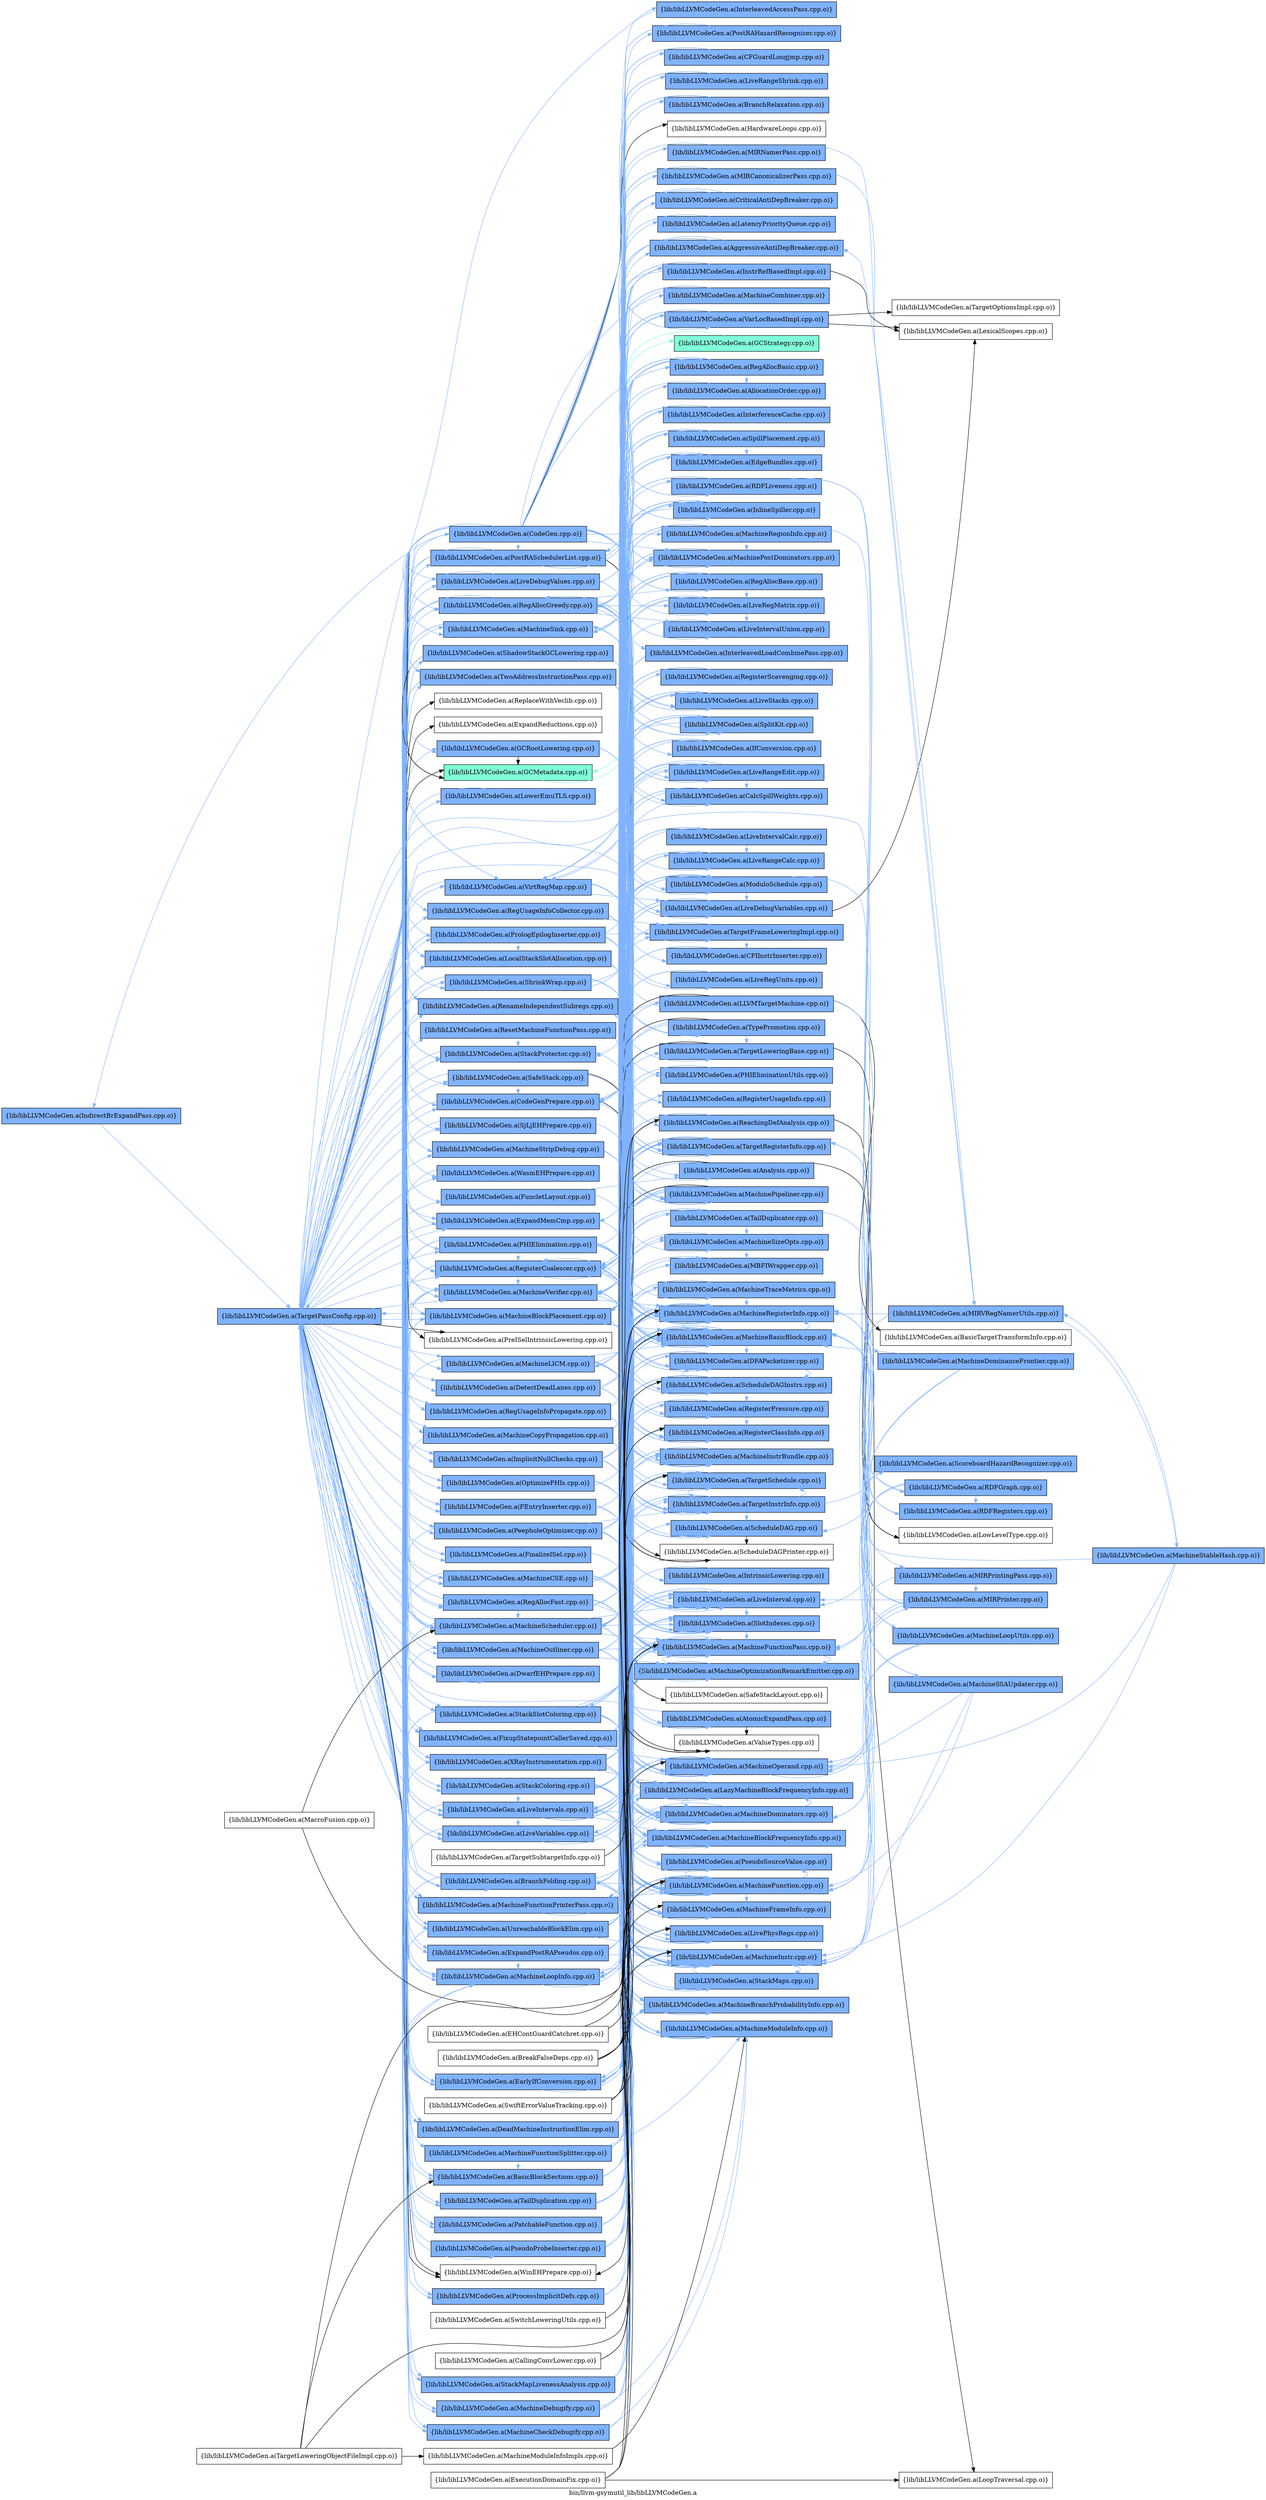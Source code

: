 digraph "bin/llvm-gsymutil_lib/libLLVMCodeGen.a" {
	label="bin/llvm-gsymutil_lib/libLLVMCodeGen.a";
	rankdir=LR;
	{ rank=same; Node0x55a654e85cb8;  }
	{ rank=same; Node0x55a654e84778;  }
	{ rank=same; Node0x55a654e84f98; Node0x55a654e7ff98; Node0x55a654e7de78; Node0x55a654e78a18; Node0x55a654e79788; Node0x55a654e7adb8; Node0x55a654e7d068; Node0x55a654e74828; Node0x55a654e7da18; Node0x55a654e84b88; Node0x55a654e7b3a8; Node0x55a654e82e78; Node0x55a654e84228; Node0x55a654e77de8; Node0x55a654e79d78; Node0x55a654e7aa48; Node0x55a654e7a638; Node0x55a654e7bf88; Node0x55a654e7c348; Node0x55a654e7b948; Node0x55a654e7d388; Node0x55a654e78388; Node0x55a654e77528; Node0x55a654e75c78; Node0x55a654e75cc8; Node0x55a654e76d08; Node0x55a654e77a78; Node0x55a654e77e88; Node0x55a654e78018; Node0x55a654e83148; Node0x55a654e82d88; Node0x55a654e834b8; Node0x55a654e84548; Node0x55a654e75598; Node0x55a654e74f58; Node0x55a654e77618; Node0x55a654e76a38; Node0x55a654e77bb8; Node0x55a654e845e8; Node0x55a654e7e788; Node0x55a654e85da8; Node0x55a654e84318; Node0x55a654e7f048; Node0x55a654e7fcc8; Node0x55a654e80c18; Node0x55a654e81a28; Node0x55a654e81d98; Node0x55a654e79058; Node0x55a654e794b8; Node0x55a654e75048; Node0x55a654e756d8; Node0x55a654e7b308; Node0x55a654e7c078; Node0x55a654e7c528; Node0x55a654e7c708; Node0x55a654e7d608; Node0x55a654e7d8d8; Node0x55a654e793c8; Node0x55a654e795f8; Node0x55a654e7ef58; Node0x55a654e7f778; Node0x55a654e7fbd8; Node0x55a654e82388; Node0x55a654e82978; Node0x55a654e83878; Node0x55a654e7be98; Node0x55a654e7c6b8; Node0x55a654e7da68; Node0x55a654e741e8;  }
	{ rank=same; Node0x55a654e83828; Node0x55a654e81ac8; Node0x55a654e821a8; Node0x55a654e867a8; Node0x55a654e86d98; Node0x55a654e84098; Node0x55a654e815c8; Node0x55a654e822e8; Node0x55a654e79238; Node0x55a654e7b448; Node0x55a654e75f48; Node0x55a654e80218; Node0x55a654e82dd8; Node0x55a654e7a688; Node0x55a654e7c168; Node0x55a654e74be8; Node0x55a654e80948; Node0x55a654e85538; Node0x55a654e7bad8; Node0x55a654e80538; Node0x55a654e73bf8; Node0x55a654e74d78; Node0x55a654e755e8; Node0x55a654e84868; Node0x55a654e74f08; Node0x55a654e7bb28; Node0x55a654e843b8; Node0x55a654e7d158; Node0x55a654e75228; Node0x55a654e77b18; Node0x55a654e78108; Node0x55a654e789c8; Node0x55a654e818e8; Node0x55a654e846d8; Node0x55a654e78ab8; Node0x55a654e87658; Node0x55a654e76128; Node0x55a654e847c8; Node0x55a654e78d88; Node0x55a654e7aea8; Node0x55a654e828d8; Node0x55a654e7f318; Node0x55a654e80768; Node0x55a654e81668; Node0x55a654e7c9d8; Node0x55a654e7cc58; Node0x55a654e79b98; Node0x55a654e83c38; Node0x55a654e754a8; Node0x55a654e75a48; Node0x55a654e73f18; Node0x55a654e740f8; Node0x55a654e74648; Node0x55a654e7cde8; Node0x55a654e7d9c8; Node0x55a654e86208; Node0x55a654e840e8; Node0x55a654e7bee8; Node0x55a654e7c258; Node0x55a654e7c988; Node0x55a654e83558; Node0x55a654e7a138; Node0x55a654e76b28; Node0x55a654e765d8; Node0x55a654e78658; Node0x55a654e83f08; Node0x55a654e84cc8; Node0x55a654e7dd88; Node0x55a654e867f8; Node0x55a654e87478; Node0x55a654e86578; Node0x55a654e81028; Node0x55a654e82068; Node0x55a654e81988; Node0x55a654e7abd8; Node0x55a654e86ca8; Node0x55a654e82bf8; Node0x55a654e7d888; Node0x55a654e84e08; Node0x55a654e7fc78; Node0x55a654e78f68; Node0x55a654e84138; Node0x55a654e764e8; Node0x55a654e73a68; Node0x55a654e74698;  }
	{ rank=same; Node0x55a654e76b78; Node0x55a654e87388; Node0x55a654e85f88; Node0x55a654e73a18; Node0x55a654e858a8; Node0x55a654e83968; Node0x55a654e81ca8; Node0x55a654e81348; Node0x55a654e752c8; Node0x55a654e82d38; Node0x55a654e85948; Node0x55a654e838c8; Node0x55a654e78748; Node0x55a654e84f48;  }

	Node0x55a654e85cb8 [shape=record,shape=box,group=2,style=filled,fillcolor="0.600000 0.5 1",label="{lib/libLLVMCodeGen.a(IndirectBrExpandPass.cpp.o)}"];
	Node0x55a654e85cb8 -> Node0x55a654e84778[color="0.600000 0.5 1"];
	Node0x55a654e86208 [shape=record,shape=box,group=2,style=filled,fillcolor="0.600000 0.5 1",label="{lib/libLLVMCodeGen.a(InterleavedAccessPass.cpp.o)}"];
	Node0x55a654e86208 -> Node0x55a654e84778[color="0.600000 0.5 1"];
	Node0x55a654e840e8 [shape=record,shape=box,group=2,style=filled,fillcolor="0.600000 0.5 1",label="{lib/libLLVMCodeGen.a(AtomicExpandPass.cpp.o)}"];
	Node0x55a654e840e8 -> Node0x55a654e84778[color="0.600000 0.5 1"];
	Node0x55a654e840e8 -> Node0x55a654e82bf8;
	Node0x55a654e838c8 [shape=record,shape=box,group=0,label="{lib/libLLVMCodeGen.a(BasicTargetTransformInfo.cpp.o)}"];
	Node0x55a654e7d7e8 [shape=record,shape=box,group=0,label="{lib/libLLVMCodeGen.a(BreakFalseDeps.cpp.o)}"];
	Node0x55a654e7d7e8 -> Node0x55a654e818e8;
	Node0x55a654e7d7e8 -> Node0x55a654e822e8;
	Node0x55a654e7d7e8 -> Node0x55a654e7a688;
	Node0x55a654e7d7e8 -> Node0x55a654e80768;
	Node0x55a654e7d7e8 -> Node0x55a654e80538;
	Node0x55a654e7bee8 [shape=record,shape=box,group=2,style=filled,fillcolor="0.600000 0.5 1",label="{lib/libLLVMCodeGen.a(CFGuardLongjmp.cpp.o)}"];
	Node0x55a654e7bee8 -> Node0x55a654e815c8[color="0.600000 0.5 1"];
	Node0x55a654e7bee8 -> Node0x55a654e822e8[color="0.600000 0.5 1"];
	Node0x55a654e7bee8 -> Node0x55a654e79238[color="0.600000 0.5 1"];
	Node0x55a654e7c258 [shape=record,shape=box,group=2,style=filled,fillcolor="0.600000 0.5 1",label="{lib/libLLVMCodeGen.a(CFIInstrInserter.cpp.o)}"];
	Node0x55a654e7c258 -> Node0x55a654e867a8[color="0.600000 0.5 1"];
	Node0x55a654e7c258 -> Node0x55a654e815c8[color="0.600000 0.5 1"];
	Node0x55a654e7c258 -> Node0x55a654e822e8[color="0.600000 0.5 1"];
	Node0x55a654e7c258 -> Node0x55a654e79238[color="0.600000 0.5 1"];
	Node0x55a654e7ff98 [shape=record,shape=box,group=2,style=filled,fillcolor="0.600000 0.5 1",label="{lib/libLLVMCodeGen.a(EarlyIfConversion.cpp.o)}"];
	Node0x55a654e7ff98 -> Node0x55a654e867a8[color="0.600000 0.5 1"];
	Node0x55a654e7ff98 -> Node0x55a654e82dd8[color="0.600000 0.5 1"];
	Node0x55a654e7ff98 -> Node0x55a654e84098[color="0.600000 0.5 1"];
	Node0x55a654e7ff98 -> Node0x55a654e822e8[color="0.600000 0.5 1"];
	Node0x55a654e7ff98 -> Node0x55a654e79238[color="0.600000 0.5 1"];
	Node0x55a654e7ff98 -> Node0x55a654e7adb8[color="0.600000 0.5 1"];
	Node0x55a654e7ff98 -> Node0x55a654e7a688[color="0.600000 0.5 1"];
	Node0x55a654e7ff98 -> Node0x55a654e7c168[color="0.600000 0.5 1"];
	Node0x55a654e7ff98 -> Node0x55a654e7b448[color="0.600000 0.5 1"];
	Node0x55a654e7ff98 -> Node0x55a654e74be8[color="0.600000 0.5 1"];
	Node0x55a654e7ff98 -> Node0x55a654e80948[color="0.600000 0.5 1"];
	Node0x55a654e7ec88 [shape=record,shape=box,group=0,label="{lib/libLLVMCodeGen.a(EHContGuardCatchret.cpp.o)}"];
	Node0x55a654e7ec88 -> Node0x55a654e867a8;
	Node0x55a654e7ec88 -> Node0x55a654e822e8;
	Node0x55a654e7e0a8 [shape=record,shape=box,group=0,label="{lib/libLLVMCodeGen.a(ExecutionDomainFix.cpp.o)}"];
	Node0x55a654e7e0a8 -> Node0x55a654e858a8;
	Node0x55a654e7e0a8 -> Node0x55a654e822e8;
	Node0x55a654e7e0a8 -> Node0x55a654e7b448;
	Node0x55a654e7e0a8 -> Node0x55a654e80768;
	Node0x55a654e7c988 [shape=record,shape=box,group=2,style=filled,fillcolor="0.600000 0.5 1",label="{lib/libLLVMCodeGen.a(LiveRangeShrink.cpp.o)}"];
	Node0x55a654e7c988 -> Node0x55a654e867a8[color="0.600000 0.5 1"];
	Node0x55a654e7c988 -> Node0x55a654e822e8[color="0.600000 0.5 1"];
	Node0x55a654e7c988 -> Node0x55a654e79238[color="0.600000 0.5 1"];
	Node0x55a654e7c988 -> Node0x55a654e7b448[color="0.600000 0.5 1"];
	Node0x55a654e7abd8 [shape=record,shape=box,group=2,style=filled,fillcolor="0.600000 0.5 1",label="{lib/libLLVMCodeGen.a(LLVMTargetMachine.cpp.o)}"];
	Node0x55a654e7abd8 -> Node0x55a654e838c8;
	Node0x55a654e7abd8 -> Node0x55a654e7a138[color="0.600000 0.5 1"];
	Node0x55a654e7abd8 -> Node0x55a654e78748[color="0.600000 0.5 1"];
	Node0x55a654e7abd8 -> Node0x55a654e86ca8[color="0.600000 0.5 1"];
	Node0x55a654e7abd8 -> Node0x55a654e84778[color="0.600000 0.5 1"];
	Node0x55a654e7abd8 -> Node0x55a654e82bf8;
	Node0x55a654e867a8 [shape=record,shape=box,group=2,style=filled,fillcolor="0.600000 0.5 1",label="{lib/libLLVMCodeGen.a(MachineBasicBlock.cpp.o)}"];
	Node0x55a654e867a8 -> Node0x55a654e84f98[color="0.600000 0.5 1"];
	Node0x55a654e867a8 -> Node0x55a654e83828[color="0.600000 0.5 1"];
	Node0x55a654e867a8 -> Node0x55a654e818e8[color="0.600000 0.5 1"];
	Node0x55a654e867a8 -> Node0x55a654e7bad8[color="0.600000 0.5 1"];
	Node0x55a654e867a8 -> Node0x55a654e78a18[color="0.600000 0.5 1"];
	Node0x55a654e867a8 -> Node0x55a654e84098[color="0.600000 0.5 1"];
	Node0x55a654e867a8 -> Node0x55a654e815c8[color="0.600000 0.5 1"];
	Node0x55a654e867a8 -> Node0x55a654e78ab8[color="0.600000 0.5 1"];
	Node0x55a654e867a8 -> Node0x55a654e79238[color="0.600000 0.5 1"];
	Node0x55a654e867a8 -> Node0x55a654e7adb8[color="0.600000 0.5 1"];
	Node0x55a654e867a8 -> Node0x55a654e7b448[color="0.600000 0.5 1"];
	Node0x55a654e867a8 -> Node0x55a654e75f48[color="0.600000 0.5 1"];
	Node0x55a654e867a8 -> Node0x55a654e80218[color="0.600000 0.5 1"];
	Node0x55a654e83558 [shape=record,shape=box,group=2,style=filled,fillcolor="0.600000 0.5 1",label="{lib/libLLVMCodeGen.a(MachineCombiner.cpp.o)}"];
	Node0x55a654e83558 -> Node0x55a654e847c8[color="0.600000 0.5 1"];
	Node0x55a654e83558 -> Node0x55a654e867a8[color="0.600000 0.5 1"];
	Node0x55a654e83558 -> Node0x55a654e84098[color="0.600000 0.5 1"];
	Node0x55a654e83558 -> Node0x55a654e815c8[color="0.600000 0.5 1"];
	Node0x55a654e83558 -> Node0x55a654e822e8[color="0.600000 0.5 1"];
	Node0x55a654e83558 -> Node0x55a654e79238[color="0.600000 0.5 1"];
	Node0x55a654e83558 -> Node0x55a654e7adb8[color="0.600000 0.5 1"];
	Node0x55a654e83558 -> Node0x55a654e7b448[color="0.600000 0.5 1"];
	Node0x55a654e83558 -> Node0x55a654e87658[color="0.600000 0.5 1"];
	Node0x55a654e83558 -> Node0x55a654e74be8[color="0.600000 0.5 1"];
	Node0x55a654e83558 -> Node0x55a654e80538[color="0.600000 0.5 1"];
	Node0x55a654e83558 -> Node0x55a654e80948[color="0.600000 0.5 1"];
	Node0x55a654e815c8 [shape=record,shape=box,group=2,style=filled,fillcolor="0.600000 0.5 1",label="{lib/libLLVMCodeGen.a(MachineFunction.cpp.o)}"];
	Node0x55a654e815c8 -> Node0x55a654e867a8[color="0.600000 0.5 1"];
	Node0x55a654e815c8 -> Node0x55a654e84868[color="0.600000 0.5 1"];
	Node0x55a654e815c8 -> Node0x55a654e79238[color="0.600000 0.5 1"];
	Node0x55a654e815c8 -> Node0x55a654e7a138[color="0.600000 0.5 1"];
	Node0x55a654e815c8 -> Node0x55a654e7a688[color="0.600000 0.5 1"];
	Node0x55a654e815c8 -> Node0x55a654e7b448[color="0.600000 0.5 1"];
	Node0x55a654e815c8 -> Node0x55a654e828d8[color="0.600000 0.5 1"];
	Node0x55a654e815c8 -> Node0x55a654e80218[color="0.600000 0.5 1"];
	Node0x55a654e815c8 -> Node0x55a654e7c6b8;
	Node0x55a654e822e8 [shape=record,shape=box,group=2,style=filled,fillcolor="0.600000 0.5 1",label="{lib/libLLVMCodeGen.a(MachineFunctionPass.cpp.o)}"];
	Node0x55a654e822e8 -> Node0x55a654e79788[color="0.600000 0.5 1"];
	Node0x55a654e822e8 -> Node0x55a654e7a138[color="0.600000 0.5 1"];
	Node0x55a654e822e8 -> Node0x55a654e7c168[color="0.600000 0.5 1"];
	Node0x55a654e79238 [shape=record,shape=box,group=2,style=filled,fillcolor="0.600000 0.5 1",label="{lib/libLLVMCodeGen.a(MachineInstr.cpp.o)}"];
	Node0x55a654e79238 -> Node0x55a654e867a8[color="0.600000 0.5 1"];
	Node0x55a654e79238 -> Node0x55a654e815c8[color="0.600000 0.5 1"];
	Node0x55a654e79238 -> Node0x55a654e7a688[color="0.600000 0.5 1"];
	Node0x55a654e79238 -> Node0x55a654e7b448[color="0.600000 0.5 1"];
	Node0x55a654e79238 -> Node0x55a654e7bb28[color="0.600000 0.5 1"];
	Node0x55a654e79238 -> Node0x55a654e80218[color="0.600000 0.5 1"];
	Node0x55a654e7d068 [shape=record,shape=box,group=2,style=filled,fillcolor="0.600000 0.5 1",label="{lib/libLLVMCodeGen.a(MachineScheduler.cpp.o)}"];
	Node0x55a654e7d068 -> Node0x55a654e84f98[color="0.600000 0.5 1"];
	Node0x55a654e7d068 -> Node0x55a654e83828[color="0.600000 0.5 1"];
	Node0x55a654e7d068 -> Node0x55a654e7bad8[color="0.600000 0.5 1"];
	Node0x55a654e7d068 -> Node0x55a654e867a8[color="0.600000 0.5 1"];
	Node0x55a654e7d068 -> Node0x55a654e84098[color="0.600000 0.5 1"];
	Node0x55a654e7d068 -> Node0x55a654e815c8[color="0.600000 0.5 1"];
	Node0x55a654e7d068 -> Node0x55a654e822e8[color="0.600000 0.5 1"];
	Node0x55a654e7d068 -> Node0x55a654e79238[color="0.600000 0.5 1"];
	Node0x55a654e7d068 -> Node0x55a654e7adb8[color="0.600000 0.5 1"];
	Node0x55a654e7d068 -> Node0x55a654e74828[color="0.600000 0.5 1"];
	Node0x55a654e7d068 -> Node0x55a654e80538[color="0.600000 0.5 1"];
	Node0x55a654e7d068 -> Node0x55a654e73bf8[color="0.600000 0.5 1"];
	Node0x55a654e7d068 -> Node0x55a654e74d78[color="0.600000 0.5 1"];
	Node0x55a654e7d068 -> Node0x55a654e755e8[color="0.600000 0.5 1"];
	Node0x55a654e7d068 -> Node0x55a654e75f48[color="0.600000 0.5 1"];
	Node0x55a654e7d068 -> Node0x55a654e84778[color="0.600000 0.5 1"];
	Node0x55a654e7d068 -> Node0x55a654e80948[color="0.600000 0.5 1"];
	Node0x55a654e7da18 [shape=record,shape=box,group=2,style=filled,fillcolor="0.600000 0.5 1",label="{lib/libLLVMCodeGen.a(PseudoProbeInserter.cpp.o)}"];
	Node0x55a654e7da18 -> Node0x55a654e867a8[color="0.600000 0.5 1"];
	Node0x55a654e7da18 -> Node0x55a654e815c8[color="0.600000 0.5 1"];
	Node0x55a654e7da18 -> Node0x55a654e822e8[color="0.600000 0.5 1"];
	Node0x55a654e7da18 -> Node0x55a654e79238[color="0.600000 0.5 1"];
	Node0x55a654e7da18 -> Node0x55a654e84778[color="0.600000 0.5 1"];
	Node0x55a654e80768 [shape=record,shape=box,group=2,style=filled,fillcolor="0.600000 0.5 1",label="{lib/libLLVMCodeGen.a(ReachingDefAnalysis.cpp.o)}"];
	Node0x55a654e80768 -> Node0x55a654e818e8[color="0.600000 0.5 1"];
	Node0x55a654e80768 -> Node0x55a654e858a8;
	Node0x55a654e80768 -> Node0x55a654e867a8[color="0.600000 0.5 1"];
	Node0x55a654e80768 -> Node0x55a654e822e8[color="0.600000 0.5 1"];
	Node0x55a654e80768 -> Node0x55a654e79238[color="0.600000 0.5 1"];
	Node0x55a654e7d888 [shape=record,shape=box,group=2,style=filled,fillcolor="0.600000 0.5 1",label="{lib/libLLVMCodeGen.a(TargetFrameLoweringImpl.cpp.o)}"];
	Node0x55a654e7d888 -> Node0x55a654e7c258[color="0.600000 0.5 1"];
	Node0x55a654e7d888 -> Node0x55a654e84868[color="0.600000 0.5 1"];
	Node0x55a654e7d888 -> Node0x55a654e7b448[color="0.600000 0.5 1"];
	Node0x55a654e7d158 [shape=record,shape=box,group=2,style=filled,fillcolor="0.600000 0.5 1",label="{lib/libLLVMCodeGen.a(TargetInstrInfo.cpp.o)}"];
	Node0x55a654e7d158 -> Node0x55a654e867a8[color="0.600000 0.5 1"];
	Node0x55a654e7d158 -> Node0x55a654e815c8[color="0.600000 0.5 1"];
	Node0x55a654e7d158 -> Node0x55a654e79238[color="0.600000 0.5 1"];
	Node0x55a654e7d158 -> Node0x55a654e7a688[color="0.600000 0.5 1"];
	Node0x55a654e7d158 -> Node0x55a654e7b448[color="0.600000 0.5 1"];
	Node0x55a654e7d158 -> Node0x55a654e74d78[color="0.600000 0.5 1"];
	Node0x55a654e7d158 -> Node0x55a654e7bb28[color="0.600000 0.5 1"];
	Node0x55a654e7d158 -> Node0x55a654e87388[color="0.600000 0.5 1"];
	Node0x55a654e7d158 -> Node0x55a654e80948[color="0.600000 0.5 1"];
	Node0x55a654e86ca8 [shape=record,shape=box,group=2,style=filled,fillcolor="0.600000 0.5 1",label="{lib/libLLVMCodeGen.a(TargetLoweringBase.cpp.o)}"];
	Node0x55a654e86ca8 -> Node0x55a654e846d8[color="0.600000 0.5 1"];
	Node0x55a654e86ca8 -> Node0x55a654e85f88;
	Node0x55a654e86ca8 -> Node0x55a654e867a8[color="0.600000 0.5 1"];
	Node0x55a654e86ca8 -> Node0x55a654e815c8[color="0.600000 0.5 1"];
	Node0x55a654e86ca8 -> Node0x55a654e79238[color="0.600000 0.5 1"];
	Node0x55a654e86ca8 -> Node0x55a654e7a688[color="0.600000 0.5 1"];
	Node0x55a654e86ca8 -> Node0x55a654e7b448[color="0.600000 0.5 1"];
	Node0x55a654e86ca8 -> Node0x55a654e82bf8;
	Node0x55a654e83b48 [shape=record,shape=box,group=0,label="{lib/libLLVMCodeGen.a(TargetLoweringObjectFileImpl.cpp.o)}"];
	Node0x55a654e83b48 -> Node0x55a654e867a8;
	Node0x55a654e83b48 -> Node0x55a654e815c8;
	Node0x55a654e83b48 -> Node0x55a654e835f8;
	Node0x55a654e83b48 -> Node0x55a654e82e78;
	Node0x55a654e84778 [shape=record,shape=box,group=2,style=filled,fillcolor="0.600000 0.5 1",label="{lib/libLLVMCodeGen.a(TargetPassConfig.cpp.o)}"];
	Node0x55a654e84778 -> Node0x55a654e84f98[color="0.600000 0.5 1"];
	Node0x55a654e84778 -> Node0x55a654e7ff98[color="0.600000 0.5 1"];
	Node0x55a654e84778 -> Node0x55a654e7de78;
	Node0x55a654e84778 -> Node0x55a654e78a18[color="0.600000 0.5 1"];
	Node0x55a654e84778 -> Node0x55a654e79788[color="0.600000 0.5 1"];
	Node0x55a654e84778 -> Node0x55a654e7adb8[color="0.600000 0.5 1"];
	Node0x55a654e84778 -> Node0x55a654e7d068[color="0.600000 0.5 1"];
	Node0x55a654e84778 -> Node0x55a654e74828[color="0.600000 0.5 1"];
	Node0x55a654e84778 -> Node0x55a654e7da18[color="0.600000 0.5 1"];
	Node0x55a654e84778 -> Node0x55a654e84b88[color="0.600000 0.5 1"];
	Node0x55a654e84778 -> Node0x55a654e7b3a8[color="0.600000 0.5 1"];
	Node0x55a654e84778 -> Node0x55a654e82e78[color="0.600000 0.5 1"];
	Node0x55a654e84778 -> Node0x55a654e84228[color="0.600000 0.5 1"];
	Node0x55a654e84778 -> Node0x55a654e77de8[color="0.600000 0.5 1"];
	Node0x55a654e84778 -> Node0x55a654e79d78[color="0.600000 0.5 1"];
	Node0x55a654e84778 -> Node0x55a654e7aa48[color="0.600000 0.5 1"];
	Node0x55a654e84778 -> Node0x55a654e7a638[color="0.600000 0.5 1"];
	Node0x55a654e84778 -> Node0x55a654e7bf88[color="0.600000 0.5 1"];
	Node0x55a654e84778 -> Node0x55a654e7c348[color="0.600000 0.5 1"];
	Node0x55a654e84778 -> Node0x55a654e7b948[color="0.600000 0.5 1"];
	Node0x55a654e84778 -> Node0x55a654e7d388[color="0.600000 0.5 1"];
	Node0x55a654e84778 -> Node0x55a654e78388[color="0.600000 0.5 1"];
	Node0x55a654e84778 -> Node0x55a654e77528[color="0.600000 0.5 1"];
	Node0x55a654e84778 -> Node0x55a654e75c78[color="0.600000 0.5 1"];
	Node0x55a654e84778 -> Node0x55a654e75cc8[color="0.600000 0.5 1"];
	Node0x55a654e84778 -> Node0x55a654e76d08[color="0.600000 0.5 1"];
	Node0x55a654e84778 -> Node0x55a654e77a78[color="0.600000 0.5 1"];
	Node0x55a654e84778 -> Node0x55a654e77e88[color="0.600000 0.5 1"];
	Node0x55a654e84778 -> Node0x55a654e78018[color="0.600000 0.5 1"];
	Node0x55a654e84778 -> Node0x55a654e83148[color="0.600000 0.5 1"];
	Node0x55a654e84778 -> Node0x55a654e82d88[color="0.600000 0.5 1"];
	Node0x55a654e84778 -> Node0x55a654e834b8[color="0.600000 0.5 1"];
	Node0x55a654e84778 -> Node0x55a654e84548[color="0.600000 0.5 1"];
	Node0x55a654e84778 -> Node0x55a654e75598[color="0.600000 0.5 1"];
	Node0x55a654e84778 -> Node0x55a654e74f58[color="0.600000 0.5 1"];
	Node0x55a654e84778 -> Node0x55a654e77618[color="0.600000 0.5 1"];
	Node0x55a654e84778 -> Node0x55a654e76a38[color="0.600000 0.5 1"];
	Node0x55a654e84778 -> Node0x55a654e77bb8[color="0.600000 0.5 1"];
	Node0x55a654e84778 -> Node0x55a654e845e8[color="0.600000 0.5 1"];
	Node0x55a654e84778 -> Node0x55a654e7e788[color="0.600000 0.5 1"];
	Node0x55a654e84778 -> Node0x55a654e85da8[color="0.600000 0.5 1"];
	Node0x55a654e84778 -> Node0x55a654e84318[color="0.600000 0.5 1"];
	Node0x55a654e84778 -> Node0x55a654e7f048[color="0.600000 0.5 1"];
	Node0x55a654e84778 -> Node0x55a654e7fcc8[color="0.600000 0.5 1"];
	Node0x55a654e84778 -> Node0x55a654e80c18[color="0.600000 0.5 1"];
	Node0x55a654e84778 -> Node0x55a654e81a28;
	Node0x55a654e84778 -> Node0x55a654e81d98[color="0.600000 0.5 1"];
	Node0x55a654e84778 -> Node0x55a654e79058[color="0.600000 0.5 1"];
	Node0x55a654e84778 -> Node0x55a654e794b8[color="0.600000 0.5 1"];
	Node0x55a654e84778 -> Node0x55a654e75048[color="0.600000 0.5 1"];
	Node0x55a654e84778 -> Node0x55a654e756d8[color="0.600000 0.5 1"];
	Node0x55a654e84778 -> Node0x55a654e7b308[color="0.600000 0.5 1"];
	Node0x55a654e84778 -> Node0x55a654e7c078[color="0.600000 0.5 1"];
	Node0x55a654e84778 -> Node0x55a654e7c528[color="0.600000 0.5 1"];
	Node0x55a654e84778 -> Node0x55a654e7c708[color="0.600000 0.5 1"];
	Node0x55a654e84778 -> Node0x55a654e7d608[color="0.600000 0.5 1"];
	Node0x55a654e84778 -> Node0x55a654e7d8d8[color="0.600000 0.5 1"];
	Node0x55a654e84778 -> Node0x55a654e793c8;
	Node0x55a654e84778 -> Node0x55a654e795f8;
	Node0x55a654e84778 -> Node0x55a654e7ef58[color="0.600000 0.5 1"];
	Node0x55a654e84778 -> Node0x55a654e7f778[color="0.600000 0.5 1"];
	Node0x55a654e84778 -> Node0x55a654e7fbd8[color="0.600000 0.5 1"];
	Node0x55a654e84778 -> Node0x55a654e82388[color="0.600000 0.5 1"];
	Node0x55a654e84778 -> Node0x55a654e82978[color="0.600000 0.5 1"];
	Node0x55a654e84778 -> Node0x55a654e83878[color="0.600000 0.5 1"];
	Node0x55a654e84778 -> Node0x55a654e7be98[color="0.600000 0.5 1"];
	Node0x55a654e84778 -> Node0x55a654e7c6b8;
	Node0x55a654e84778 -> Node0x55a654e7da68[color="0.600000 0.5 1"];
	Node0x55a654e84778 -> Node0x55a654e741e8[color="0.600000 0.5 1"];
	Node0x55a654e80218 [shape=record,shape=box,group=2,style=filled,fillcolor="0.600000 0.5 1",label="{lib/libLLVMCodeGen.a(TargetRegisterInfo.cpp.o)}"];
	Node0x55a654e80218 -> Node0x55a654e7b448[color="0.600000 0.5 1"];
	Node0x55a654e80218 -> Node0x55a654e7d158[color="0.600000 0.5 1"];
	Node0x55a654e812a8 [shape=record,shape=box,group=0,label="{lib/libLLVMCodeGen.a(TargetSubtargetInfo.cpp.o)}"];
	Node0x55a654e812a8 -> Node0x55a654e80948;
	Node0x55a654e82bf8 [shape=record,shape=box,group=0,label="{lib/libLLVMCodeGen.a(ValueTypes.cpp.o)}"];
	Node0x55a654e7a138 [shape=record,shape=box,group=2,style=filled,fillcolor="0.600000 0.5 1",label="{lib/libLLVMCodeGen.a(MachineModuleInfo.cpp.o)}"];
	Node0x55a654e7a138 -> Node0x55a654e815c8[color="0.600000 0.5 1"];
	Node0x55a654e7cc58 [shape=record,shape=box,group=2,style=filled,fillcolor="0.600000 0.5 1",label="{lib/libLLVMCodeGen.a(LiveRegMatrix.cpp.o)}"];
	Node0x55a654e7cc58 -> Node0x55a654e84f98[color="0.600000 0.5 1"];
	Node0x55a654e7cc58 -> Node0x55a654e83828[color="0.600000 0.5 1"];
	Node0x55a654e7cc58 -> Node0x55a654e79b98[color="0.600000 0.5 1"];
	Node0x55a654e7cc58 -> Node0x55a654e822e8[color="0.600000 0.5 1"];
	Node0x55a654e7cc58 -> Node0x55a654e83878[color="0.600000 0.5 1"];
	Node0x55a654e7a688 [shape=record,shape=box,group=2,style=filled,fillcolor="0.600000 0.5 1",label="{lib/libLLVMCodeGen.a(MachineOperand.cpp.o)}"];
	Node0x55a654e7a688 -> Node0x55a654e867a8[color="0.600000 0.5 1"];
	Node0x55a654e7a688 -> Node0x55a654e815c8[color="0.600000 0.5 1"];
	Node0x55a654e7a688 -> Node0x55a654e7b448[color="0.600000 0.5 1"];
	Node0x55a654e7a688 -> Node0x55a654e76b78[color="0.600000 0.5 1"];
	Node0x55a654e7a688 -> Node0x55a654e828d8[color="0.600000 0.5 1"];
	Node0x55a654e7a688 -> Node0x55a654e80218[color="0.600000 0.5 1"];
	Node0x55a654e7b448 [shape=record,shape=box,group=2,style=filled,fillcolor="0.600000 0.5 1",label="{lib/libLLVMCodeGen.a(MachineRegisterInfo.cpp.o)}"];
	Node0x55a654e7b448 -> Node0x55a654e867a8[color="0.600000 0.5 1"];
	Node0x55a654e7b448 -> Node0x55a654e815c8[color="0.600000 0.5 1"];
	Node0x55a654e7b448 -> Node0x55a654e79238[color="0.600000 0.5 1"];
	Node0x55a654e7b448 -> Node0x55a654e7a688[color="0.600000 0.5 1"];
	Node0x55a654e7b448 -> Node0x55a654e80218[color="0.600000 0.5 1"];
	Node0x55a654e84138 [shape=record,shape=box,group=2,style=filled,fillcolor="0.600000 0.5 1",label="{lib/libLLVMCodeGen.a(IntrinsicLowering.cpp.o)}"];
	Node0x55a654e84138 -> Node0x55a654e840e8[color="0.600000 0.5 1"];
	Node0x55a654e7c618 [shape=record,shape=box,group=0,label="{lib/libLLVMCodeGen.a(CallingConvLower.cpp.o)}"];
	Node0x55a654e7c618 -> Node0x55a654e84868;
	Node0x55a654e7c618 -> Node0x55a654e815c8;
	Node0x55a654e84868 [shape=record,shape=box,group=2,style=filled,fillcolor="0.600000 0.5 1",label="{lib/libLLVMCodeGen.a(MachineFrameInfo.cpp.o)}"];
	Node0x55a654e84868 -> Node0x55a654e7b448[color="0.600000 0.5 1"];
	Node0x55a654e818e8 [shape=record,shape=box,group=2,style=filled,fillcolor="0.600000 0.5 1",label="{lib/libLLVMCodeGen.a(LivePhysRegs.cpp.o)}"];
	Node0x55a654e818e8 -> Node0x55a654e867a8[color="0.600000 0.5 1"];
	Node0x55a654e818e8 -> Node0x55a654e79238[color="0.600000 0.5 1"];
	Node0x55a654e818e8 -> Node0x55a654e7b448[color="0.600000 0.5 1"];
	Node0x55a654e818e8 -> Node0x55a654e80218[color="0.600000 0.5 1"];
	Node0x55a654e78a18 [shape=record,shape=box,group=2,style=filled,fillcolor="0.600000 0.5 1",label="{lib/libLLVMCodeGen.a(LiveVariables.cpp.o)}"];
	Node0x55a654e78a18 -> Node0x55a654e7bad8[color="0.600000 0.5 1"];
	Node0x55a654e78a18 -> Node0x55a654e867a8[color="0.600000 0.5 1"];
	Node0x55a654e78a18 -> Node0x55a654e822e8[color="0.600000 0.5 1"];
	Node0x55a654e78a18 -> Node0x55a654e79238[color="0.600000 0.5 1"];
	Node0x55a654e78a18 -> Node0x55a654e7b448[color="0.600000 0.5 1"];
	Node0x55a654e78a18 -> Node0x55a654e82978[color="0.600000 0.5 1"];
	Node0x55a654e84098 [shape=record,shape=box,group=2,style=filled,fillcolor="0.600000 0.5 1",label="{lib/libLLVMCodeGen.a(MachineDominators.cpp.o)}"];
	Node0x55a654e84098 -> Node0x55a654e847c8[color="0.600000 0.5 1"];
	Node0x55a654e84098 -> Node0x55a654e7ff98[color="0.600000 0.5 1"];
	Node0x55a654e84098 -> Node0x55a654e867a8[color="0.600000 0.5 1"];
	Node0x55a654e84098 -> Node0x55a654e822e8[color="0.600000 0.5 1"];
	Node0x55a654e84f48 [shape=record,shape=box,group=0,label="{lib/libLLVMCodeGen.a(TargetOptionsImpl.cpp.o)}"];
	Node0x55a654e846d8 [shape=record,shape=box,group=2,style=filled,fillcolor="0.600000 0.5 1",label="{lib/libLLVMCodeGen.a(Analysis.cpp.o)}"];
	Node0x55a654e846d8 -> Node0x55a654e85f88;
	Node0x55a654e846d8 -> Node0x55a654e867a8[color="0.600000 0.5 1"];
	Node0x55a654e846d8 -> Node0x55a654e79238[color="0.600000 0.5 1"];
	Node0x55a654e846d8 -> Node0x55a654e82bf8;
	Node0x55a654e85f88 [shape=record,shape=box,group=0,label="{lib/libLLVMCodeGen.a(LowLevelType.cpp.o)}"];
	Node0x55a654e7e698 [shape=record,shape=box,group=0,label="{lib/libLLVMCodeGen.a(MacroFusion.cpp.o)}"];
	Node0x55a654e7e698 -> Node0x55a654e7d068;
	Node0x55a654e7e698 -> Node0x55a654e755e8;
	Node0x55a654e7adb8 [shape=record,shape=box,group=2,style=filled,fillcolor="0.600000 0.5 1",label="{lib/libLLVMCodeGen.a(MachineLoopInfo.cpp.o)}"];
	Node0x55a654e7adb8 -> Node0x55a654e7ff98[color="0.600000 0.5 1"];
	Node0x55a654e7adb8 -> Node0x55a654e867a8[color="0.600000 0.5 1"];
	Node0x55a654e7adb8 -> Node0x55a654e84098[color="0.600000 0.5 1"];
	Node0x55a654e7adb8 -> Node0x55a654e822e8[color="0.600000 0.5 1"];
	Node0x55a654e7adb8 -> Node0x55a654e79238[color="0.600000 0.5 1"];
	Node0x55a654e7adb8 -> Node0x55a654e7b448[color="0.600000 0.5 1"];
	Node0x55a654e7f318 [shape=record,shape=box,group=2,style=filled,fillcolor="0.600000 0.5 1",label="{lib/libLLVMCodeGen.a(EdgeBundles.cpp.o)}"];
	Node0x55a654e7f318 -> Node0x55a654e867a8[color="0.600000 0.5 1"];
	Node0x55a654e7f318 -> Node0x55a654e822e8[color="0.600000 0.5 1"];
	Node0x55a654e83968 [shape=record,shape=box,group=2,style=filled,fillcolor="0.600000 0.5 1",label="{lib/libLLVMCodeGen.a(MachineDominanceFrontier.cpp.o)}"];
	Node0x55a654e83968 -> Node0x55a654e867a8[color="0.600000 0.5 1"];
	Node0x55a654e83968 -> Node0x55a654e84098[color="0.600000 0.5 1"];
	Node0x55a654e83968 -> Node0x55a654e822e8[color="0.600000 0.5 1"];
	Node0x55a654e81ca8 [shape=record,shape=box,group=2,style=filled,fillcolor="0.600000 0.5 1",label="{lib/libLLVMCodeGen.a(RDFGraph.cpp.o)}"];
	Node0x55a654e81ca8 -> Node0x55a654e83828[color="0.600000 0.5 1"];
	Node0x55a654e81ca8 -> Node0x55a654e867a8[color="0.600000 0.5 1"];
	Node0x55a654e81ca8 -> Node0x55a654e84098[color="0.600000 0.5 1"];
	Node0x55a654e81ca8 -> Node0x55a654e815c8[color="0.600000 0.5 1"];
	Node0x55a654e81ca8 -> Node0x55a654e79238[color="0.600000 0.5 1"];
	Node0x55a654e81ca8 -> Node0x55a654e81348[color="0.600000 0.5 1"];
	Node0x55a654e81668 [shape=record,shape=box,group=2,style=filled,fillcolor="0.600000 0.5 1",label="{lib/libLLVMCodeGen.a(RDFLiveness.cpp.o)}"];
	Node0x55a654e81668 -> Node0x55a654e867a8[color="0.600000 0.5 1"];
	Node0x55a654e81668 -> Node0x55a654e83968[color="0.600000 0.5 1"];
	Node0x55a654e81668 -> Node0x55a654e84098[color="0.600000 0.5 1"];
	Node0x55a654e81668 -> Node0x55a654e81ca8[color="0.600000 0.5 1"];
	Node0x55a654e81668 -> Node0x55a654e81348[color="0.600000 0.5 1"];
	Node0x55a654e81668 -> Node0x55a654e80218[color="0.600000 0.5 1"];
	Node0x55a654e81348 [shape=record,shape=box,group=2,style=filled,fillcolor="0.600000 0.5 1",label="{lib/libLLVMCodeGen.a(RDFRegisters.cpp.o)}"];
	Node0x55a654e81348 -> Node0x55a654e80218[color="0.600000 0.5 1"];
	Node0x55a654e84f98 [shape=record,shape=box,group=2,style=filled,fillcolor="0.600000 0.5 1",label="{lib/libLLVMCodeGen.a(LiveIntervals.cpp.o)}"];
	Node0x55a654e84f98 -> Node0x55a654e83828[color="0.600000 0.5 1"];
	Node0x55a654e84f98 -> Node0x55a654e81ac8[color="0.600000 0.5 1"];
	Node0x55a654e84f98 -> Node0x55a654e821a8[color="0.600000 0.5 1"];
	Node0x55a654e84f98 -> Node0x55a654e78a18[color="0.600000 0.5 1"];
	Node0x55a654e84f98 -> Node0x55a654e867a8[color="0.600000 0.5 1"];
	Node0x55a654e84f98 -> Node0x55a654e86d98[color="0.600000 0.5 1"];
	Node0x55a654e84f98 -> Node0x55a654e84098[color="0.600000 0.5 1"];
	Node0x55a654e84f98 -> Node0x55a654e815c8[color="0.600000 0.5 1"];
	Node0x55a654e84f98 -> Node0x55a654e822e8[color="0.600000 0.5 1"];
	Node0x55a654e84f98 -> Node0x55a654e79238[color="0.600000 0.5 1"];
	Node0x55a654e84f98 -> Node0x55a654e7adb8[color="0.600000 0.5 1"];
	Node0x55a654e84f98 -> Node0x55a654e7b448[color="0.600000 0.5 1"];
	Node0x55a654e84f98 -> Node0x55a654e75f48[color="0.600000 0.5 1"];
	Node0x55a654e84f98 -> Node0x55a654e80218[color="0.600000 0.5 1"];
	Node0x55a654e75f48 [shape=record,shape=box,group=2,style=filled,fillcolor="0.600000 0.5 1",label="{lib/libLLVMCodeGen.a(SlotIndexes.cpp.o)}"];
	Node0x55a654e75f48 -> Node0x55a654e867a8[color="0.600000 0.5 1"];
	Node0x55a654e75f48 -> Node0x55a654e822e8[color="0.600000 0.5 1"];
	Node0x55a654e83878 [shape=record,shape=box,group=2,style=filled,fillcolor="0.600000 0.5 1",label="{lib/libLLVMCodeGen.a(VirtRegMap.cpp.o)}"];
	Node0x55a654e83878 -> Node0x55a654e84f98[color="0.600000 0.5 1"];
	Node0x55a654e83878 -> Node0x55a654e83828[color="0.600000 0.5 1"];
	Node0x55a654e83878 -> Node0x55a654e867a8[color="0.600000 0.5 1"];
	Node0x55a654e83878 -> Node0x55a654e84868[color="0.600000 0.5 1"];
	Node0x55a654e83878 -> Node0x55a654e822e8[color="0.600000 0.5 1"];
	Node0x55a654e83878 -> Node0x55a654e79238[color="0.600000 0.5 1"];
	Node0x55a654e83878 -> Node0x55a654e7a688[color="0.600000 0.5 1"];
	Node0x55a654e83878 -> Node0x55a654e7b448[color="0.600000 0.5 1"];
	Node0x55a654e83878 -> Node0x55a654e74f08[color="0.600000 0.5 1"];
	Node0x55a654e83878 -> Node0x55a654e75f48[color="0.600000 0.5 1"];
	Node0x55a654e83878 -> Node0x55a654e754a8[color="0.600000 0.5 1"];
	Node0x55a654e83878 -> Node0x55a654e80218[color="0.600000 0.5 1"];
	Node0x55a654e73a18 [shape=record,shape=box,group=2,style=filled,fillcolor="0.600000 0.5 1",label="{lib/libLLVMCodeGen.a(MachineSSAUpdater.cpp.o)}"];
	Node0x55a654e73a18 -> Node0x55a654e867a8[color="0.600000 0.5 1"];
	Node0x55a654e73a18 -> Node0x55a654e815c8[color="0.600000 0.5 1"];
	Node0x55a654e73a18 -> Node0x55a654e79238[color="0.600000 0.5 1"];
	Node0x55a654e73a18 -> Node0x55a654e7a688[color="0.600000 0.5 1"];
	Node0x55a654e73a18 -> Node0x55a654e7b448[color="0.600000 0.5 1"];
	Node0x55a654e847c8 [shape=record,shape=box,group=2,style=filled,fillcolor="0.600000 0.5 1",label="{lib/libLLVMCodeGen.a(LazyMachineBlockFrequencyInfo.cpp.o)}"];
	Node0x55a654e847c8 -> Node0x55a654e86d98[color="0.600000 0.5 1"];
	Node0x55a654e847c8 -> Node0x55a654e82dd8[color="0.600000 0.5 1"];
	Node0x55a654e847c8 -> Node0x55a654e84098[color="0.600000 0.5 1"];
	Node0x55a654e847c8 -> Node0x55a654e822e8[color="0.600000 0.5 1"];
	Node0x55a654e847c8 -> Node0x55a654e7adb8[color="0.600000 0.5 1"];
	Node0x55a654e87658 [shape=record,shape=box,group=2,style=filled,fillcolor="0.600000 0.5 1",label="{lib/libLLVMCodeGen.a(MachineSizeOpts.cpp.o)}"];
	Node0x55a654e87658 -> Node0x55a654e86d98[color="0.600000 0.5 1"];
	Node0x55a654e87658 -> Node0x55a654e76128[color="0.600000 0.5 1"];
	Node0x55a654e80948 [shape=record,shape=box,group=2,style=filled,fillcolor="0.600000 0.5 1",label="{lib/libLLVMCodeGen.a(TargetSchedule.cpp.o)}"];
	Node0x55a654e80948 -> Node0x55a654e79238[color="0.600000 0.5 1"];
	Node0x55a654e80948 -> Node0x55a654e7d158[color="0.600000 0.5 1"];
	Node0x55a654e7c6b8 [shape=record,shape=box,group=0,label="{lib/libLLVMCodeGen.a(WinEHPrepare.cpp.o)}"];
	Node0x55a654e7b3a8 [shape=record,shape=box,group=2,style=filled,fillcolor="0.600000 0.5 1",label="{lib/libLLVMCodeGen.a(StackProtector.cpp.o)}"];
	Node0x55a654e7b3a8 -> Node0x55a654e84778[color="0.600000 0.5 1"];
	Node0x55a654e7c028 [shape=record,shape=box,group=0,label="{lib/libLLVMCodeGen.a(SwiftErrorValueTracking.cpp.o)}"];
	Node0x55a654e7c028 -> Node0x55a654e867a8;
	Node0x55a654e7c028 -> Node0x55a654e815c8;
	Node0x55a654e7c028 -> Node0x55a654e79238;
	Node0x55a654e7c028 -> Node0x55a654e7b448;
	Node0x55a654e7ccf8 [shape=record,shape=box,group=0,label="{lib/libLLVMCodeGen.a(SwitchLoweringUtils.cpp.o)}"];
	Node0x55a654e7ccf8 -> Node0x55a654e815c8;
	Node0x55a654e86d98 [shape=record,shape=box,group=2,style=filled,fillcolor="0.600000 0.5 1",label="{lib/libLLVMCodeGen.a(MachineBlockFrequencyInfo.cpp.o)}"];
	Node0x55a654e86d98 -> Node0x55a654e867a8[color="0.600000 0.5 1"];
	Node0x55a654e86d98 -> Node0x55a654e82dd8[color="0.600000 0.5 1"];
	Node0x55a654e86d98 -> Node0x55a654e815c8[color="0.600000 0.5 1"];
	Node0x55a654e86d98 -> Node0x55a654e822e8[color="0.600000 0.5 1"];
	Node0x55a654e86d98 -> Node0x55a654e7adb8[color="0.600000 0.5 1"];
	Node0x55a654e82dd8 [shape=record,shape=box,group=2,style=filled,fillcolor="0.600000 0.5 1",label="{lib/libLLVMCodeGen.a(MachineBranchProbabilityInfo.cpp.o)}"];
	Node0x55a654e82dd8 -> Node0x55a654e867a8[color="0.600000 0.5 1"];
	Node0x55a654e7c168 [shape=record,shape=box,group=2,style=filled,fillcolor="0.600000 0.5 1",label="{lib/libLLVMCodeGen.a(MachineOptimizationRemarkEmitter.cpp.o)}"];
	Node0x55a654e7c168 -> Node0x55a654e847c8[color="0.600000 0.5 1"];
	Node0x55a654e7c168 -> Node0x55a654e86d98[color="0.600000 0.5 1"];
	Node0x55a654e7c168 -> Node0x55a654e822e8[color="0.600000 0.5 1"];
	Node0x55a654e7c168 -> Node0x55a654e79238[color="0.600000 0.5 1"];
	Node0x55a654e7be98 [shape=record,shape=box,group=2,style=filled,fillcolor="0.600000 0.5 1",label="{lib/libLLVMCodeGen.a(WasmEHPrepare.cpp.o)}"];
	Node0x55a654e7be98 -> Node0x55a654e82d88[color="0.600000 0.5 1"];
	Node0x55a654e7de78 [shape=record,shape=box,group=1,style=filled,fillcolor="0.450000 0.5 1",label="{lib/libLLVMCodeGen.a(GCMetadata.cpp.o)}"];
	Node0x55a654e7de78 -> Node0x55a654e85538[color="0.450000 0.5 1"];
	Node0x55a654e74d78 [shape=record,shape=box,group=2,style=filled,fillcolor="0.600000 0.5 1",label="{lib/libLLVMCodeGen.a(ScheduleDAG.cpp.o)}"];
	Node0x55a654e74d78 -> Node0x55a654e75228;
	Node0x55a654e74d78 -> Node0x55a654e80218[color="0.600000 0.5 1"];
	Node0x55a654e75228 [shape=record,shape=box,group=0,label="{lib/libLLVMCodeGen.a(ScheduleDAGPrinter.cpp.o)}"];
	Node0x55a654e7bb28 [shape=record,shape=box,group=2,style=filled,fillcolor="0.600000 0.5 1",label="{lib/libLLVMCodeGen.a(StackMaps.cpp.o)}"];
	Node0x55a654e7bb28 -> Node0x55a654e815c8[color="0.600000 0.5 1"];
	Node0x55a654e7bb28 -> Node0x55a654e79238[color="0.600000 0.5 1"];
	Node0x55a654e7bb28 -> Node0x55a654e80218[color="0.600000 0.5 1"];
	Node0x55a654e7bad8 [shape=record,shape=box,group=2,style=filled,fillcolor="0.600000 0.5 1",label="{lib/libLLVMCodeGen.a(DFAPacketizer.cpp.o)}"];
	Node0x55a654e7bad8 -> Node0x55a654e78ab8[color="0.600000 0.5 1"];
	Node0x55a654e7bad8 -> Node0x55a654e74d78[color="0.600000 0.5 1"];
	Node0x55a654e7bad8 -> Node0x55a654e755e8[color="0.600000 0.5 1"];
	Node0x55a654e7bad8 -> Node0x55a654e75228;
	Node0x55a654e80538 [shape=record,shape=box,group=2,style=filled,fillcolor="0.600000 0.5 1",label="{lib/libLLVMCodeGen.a(RegisterClassInfo.cpp.o)}"];
	Node0x55a654e80538 -> Node0x55a654e7b448[color="0.600000 0.5 1"];
	Node0x55a654e78ab8 [shape=record,shape=box,group=2,style=filled,fillcolor="0.600000 0.5 1",label="{lib/libLLVMCodeGen.a(MachineInstrBundle.cpp.o)}"];
	Node0x55a654e78ab8 -> Node0x55a654e867a8[color="0.600000 0.5 1"];
	Node0x55a654e78ab8 -> Node0x55a654e815c8[color="0.600000 0.5 1"];
	Node0x55a654e78ab8 -> Node0x55a654e822e8[color="0.600000 0.5 1"];
	Node0x55a654e78ab8 -> Node0x55a654e79238[color="0.600000 0.5 1"];
	Node0x55a654e755e8 [shape=record,shape=box,group=2,style=filled,fillcolor="0.600000 0.5 1",label="{lib/libLLVMCodeGen.a(ScheduleDAGInstrs.cpp.o)}"];
	Node0x55a654e755e8 -> Node0x55a654e818e8[color="0.600000 0.5 1"];
	Node0x55a654e755e8 -> Node0x55a654e7bad8[color="0.600000 0.5 1"];
	Node0x55a654e755e8 -> Node0x55a654e867a8[color="0.600000 0.5 1"];
	Node0x55a654e755e8 -> Node0x55a654e815c8[color="0.600000 0.5 1"];
	Node0x55a654e755e8 -> Node0x55a654e79238[color="0.600000 0.5 1"];
	Node0x55a654e755e8 -> Node0x55a654e7b448[color="0.600000 0.5 1"];
	Node0x55a654e755e8 -> Node0x55a654e73bf8[color="0.600000 0.5 1"];
	Node0x55a654e755e8 -> Node0x55a654e74d78[color="0.600000 0.5 1"];
	Node0x55a654e755e8 -> Node0x55a654e75228;
	Node0x55a654e755e8 -> Node0x55a654e80948[color="0.600000 0.5 1"];
	Node0x55a654e74be8 [shape=record,shape=box,group=2,style=filled,fillcolor="0.600000 0.5 1",label="{lib/libLLVMCodeGen.a(MachineTraceMetrics.cpp.o)}"];
	Node0x55a654e74be8 -> Node0x55a654e867a8[color="0.600000 0.5 1"];
	Node0x55a654e74be8 -> Node0x55a654e86d98[color="0.600000 0.5 1"];
	Node0x55a654e74be8 -> Node0x55a654e82dd8[color="0.600000 0.5 1"];
	Node0x55a654e74be8 -> Node0x55a654e822e8[color="0.600000 0.5 1"];
	Node0x55a654e74be8 -> Node0x55a654e79238[color="0.600000 0.5 1"];
	Node0x55a654e74be8 -> Node0x55a654e7adb8[color="0.600000 0.5 1"];
	Node0x55a654e74be8 -> Node0x55a654e7b448[color="0.600000 0.5 1"];
	Node0x55a654e74be8 -> Node0x55a654e80948[color="0.600000 0.5 1"];
	Node0x55a654e858a8 [shape=record,shape=box,group=0,label="{lib/libLLVMCodeGen.a(LoopTraversal.cpp.o)}"];
	Node0x55a654e85538 [shape=record,shape=box,group=1,style=filled,fillcolor="0.450000 0.5 1",label="{lib/libLLVMCodeGen.a(GCStrategy.cpp.o)}"];
	Node0x55a654e85538 -> Node0x55a654e7de78[color="0.450000 0.5 1"];
	Node0x55a654e83828 [shape=record,shape=box,group=2,style=filled,fillcolor="0.600000 0.5 1",label="{lib/libLLVMCodeGen.a(LiveInterval.cpp.o)}"];
	Node0x55a654e83828 -> Node0x55a654e84f98[color="0.600000 0.5 1"];
	Node0x55a654e83828 -> Node0x55a654e7a688[color="0.600000 0.5 1"];
	Node0x55a654e83828 -> Node0x55a654e7b448[color="0.600000 0.5 1"];
	Node0x55a654e83828 -> Node0x55a654e84b88[color="0.600000 0.5 1"];
	Node0x55a654e83828 -> Node0x55a654e75f48[color="0.600000 0.5 1"];
	Node0x55a654e83828 -> Node0x55a654e80218[color="0.600000 0.5 1"];
	Node0x55a654e81ac8 [shape=record,shape=box,group=2,style=filled,fillcolor="0.600000 0.5 1",label="{lib/libLLVMCodeGen.a(LiveRangeCalc.cpp.o)}"];
	Node0x55a654e81ac8 -> Node0x55a654e83828[color="0.600000 0.5 1"];
	Node0x55a654e81ac8 -> Node0x55a654e84098[color="0.600000 0.5 1"];
	Node0x55a654e821a8 [shape=record,shape=box,group=2,style=filled,fillcolor="0.600000 0.5 1",label="{lib/libLLVMCodeGen.a(LiveIntervalCalc.cpp.o)}"];
	Node0x55a654e821a8 -> Node0x55a654e83828[color="0.600000 0.5 1"];
	Node0x55a654e821a8 -> Node0x55a654e81ac8[color="0.600000 0.5 1"];
	Node0x55a654e821a8 -> Node0x55a654e79238[color="0.600000 0.5 1"];
	Node0x55a654e821a8 -> Node0x55a654e7b448[color="0.600000 0.5 1"];
	Node0x55a654e84b88 [shape=record,shape=box,group=2,style=filled,fillcolor="0.600000 0.5 1",label="{lib/libLLVMCodeGen.a(RegisterCoalescer.cpp.o)}"];
	Node0x55a654e84b88 -> Node0x55a654e84f98[color="0.600000 0.5 1"];
	Node0x55a654e84b88 -> Node0x55a654e83828[color="0.600000 0.5 1"];
	Node0x55a654e84b88 -> Node0x55a654e867a8[color="0.600000 0.5 1"];
	Node0x55a654e84b88 -> Node0x55a654e84098[color="0.600000 0.5 1"];
	Node0x55a654e84b88 -> Node0x55a654e815c8[color="0.600000 0.5 1"];
	Node0x55a654e84b88 -> Node0x55a654e822e8[color="0.600000 0.5 1"];
	Node0x55a654e84b88 -> Node0x55a654e79238[color="0.600000 0.5 1"];
	Node0x55a654e84b88 -> Node0x55a654e7adb8[color="0.600000 0.5 1"];
	Node0x55a654e84b88 -> Node0x55a654e7a688[color="0.600000 0.5 1"];
	Node0x55a654e84b88 -> Node0x55a654e7b448[color="0.600000 0.5 1"];
	Node0x55a654e84b88 -> Node0x55a654e7d068[color="0.600000 0.5 1"];
	Node0x55a654e84b88 -> Node0x55a654e74828[color="0.600000 0.5 1"];
	Node0x55a654e84b88 -> Node0x55a654e80538[color="0.600000 0.5 1"];
	Node0x55a654e84b88 -> Node0x55a654e843b8[color="0.600000 0.5 1"];
	Node0x55a654e84b88 -> Node0x55a654e75f48[color="0.600000 0.5 1"];
	Node0x55a654e84b88 -> Node0x55a654e7d158[color="0.600000 0.5 1"];
	Node0x55a654e84b88 -> Node0x55a654e80218[color="0.600000 0.5 1"];
	Node0x55a654e79b98 [shape=record,shape=box,group=2,style=filled,fillcolor="0.600000 0.5 1",label="{lib/libLLVMCodeGen.a(LiveIntervalUnion.cpp.o)}"];
	Node0x55a654e79b98 -> Node0x55a654e75f48[color="0.600000 0.5 1"];
	Node0x55a654e79b98 -> Node0x55a654e80218[color="0.600000 0.5 1"];
	Node0x55a654e82978 [shape=record,shape=box,group=2,style=filled,fillcolor="0.600000 0.5 1",label="{lib/libLLVMCodeGen.a(UnreachableBlockElim.cpp.o)}"];
	Node0x55a654e82978 -> Node0x55a654e7ff98[color="0.600000 0.5 1"];
	Node0x55a654e82978 -> Node0x55a654e867a8[color="0.600000 0.5 1"];
	Node0x55a654e82978 -> Node0x55a654e84098[color="0.600000 0.5 1"];
	Node0x55a654e82978 -> Node0x55a654e815c8[color="0.600000 0.5 1"];
	Node0x55a654e82978 -> Node0x55a654e822e8[color="0.600000 0.5 1"];
	Node0x55a654e82978 -> Node0x55a654e79238[color="0.600000 0.5 1"];
	Node0x55a654e82978 -> Node0x55a654e7adb8[color="0.600000 0.5 1"];
	Node0x55a654e82978 -> Node0x55a654e7a688[color="0.600000 0.5 1"];
	Node0x55a654e82978 -> Node0x55a654e7b448[color="0.600000 0.5 1"];
	Node0x55a654e78748 [shape=record,shape=box,group=2,style=filled,fillcolor="0.600000 0.5 1",label="{lib/libLLVMCodeGen.a(MIRPrintingPass.cpp.o)}"];
	Node0x55a654e78748 -> Node0x55a654e822e8[color="0.600000 0.5 1"];
	Node0x55a654e78748 -> Node0x55a654e76b78[color="0.600000 0.5 1"];
	Node0x55a654e828d8 [shape=record,shape=box,group=2,style=filled,fillcolor="0.600000 0.5 1",label="{lib/libLLVMCodeGen.a(PseudoSourceValue.cpp.o)}"];
	Node0x55a654e828d8 -> Node0x55a654e815c8[color="0.600000 0.5 1"];
	Node0x55a654e79788 [shape=record,shape=box,group=2,style=filled,fillcolor="0.600000 0.5 1",label="{lib/libLLVMCodeGen.a(MachineFunctionPrinterPass.cpp.o)}"];
	Node0x55a654e79788 -> Node0x55a654e815c8[color="0.600000 0.5 1"];
	Node0x55a654e79788 -> Node0x55a654e822e8[color="0.600000 0.5 1"];
	Node0x55a654e79788 -> Node0x55a654e75f48[color="0.600000 0.5 1"];
	Node0x55a654e76b78 [shape=record,shape=box,group=2,style=filled,fillcolor="0.600000 0.5 1",label="{lib/libLLVMCodeGen.a(MIRPrinter.cpp.o)}"];
	Node0x55a654e76b78 -> Node0x55a654e83828[color="0.600000 0.5 1"];
	Node0x55a654e76b78 -> Node0x55a654e867a8[color="0.600000 0.5 1"];
	Node0x55a654e76b78 -> Node0x55a654e815c8[color="0.600000 0.5 1"];
	Node0x55a654e76b78 -> Node0x55a654e79238[color="0.600000 0.5 1"];
	Node0x55a654e76b78 -> Node0x55a654e7a688[color="0.600000 0.5 1"];
	Node0x55a654e76b78 -> Node0x55a654e7b448[color="0.600000 0.5 1"];
	Node0x55a654e76b78 -> Node0x55a654e74828[color="0.600000 0.5 1"];
	Node0x55a654e76b78 -> Node0x55a654e80218[color="0.600000 0.5 1"];
	Node0x55a654e74828 [shape=record,shape=box,group=2,style=filled,fillcolor="0.600000 0.5 1",label="{lib/libLLVMCodeGen.a(MachineVerifier.cpp.o)}"];
	Node0x55a654e74828 -> Node0x55a654e84f98[color="0.600000 0.5 1"];
	Node0x55a654e74828 -> Node0x55a654e83828[color="0.600000 0.5 1"];
	Node0x55a654e74828 -> Node0x55a654e81ac8[color="0.600000 0.5 1"];
	Node0x55a654e74828 -> Node0x55a654e78a18[color="0.600000 0.5 1"];
	Node0x55a654e74828 -> Node0x55a654e867a8[color="0.600000 0.5 1"];
	Node0x55a654e74828 -> Node0x55a654e86d98[color="0.600000 0.5 1"];
	Node0x55a654e74828 -> Node0x55a654e84868[color="0.600000 0.5 1"];
	Node0x55a654e74828 -> Node0x55a654e815c8[color="0.600000 0.5 1"];
	Node0x55a654e74828 -> Node0x55a654e822e8[color="0.600000 0.5 1"];
	Node0x55a654e74828 -> Node0x55a654e79238[color="0.600000 0.5 1"];
	Node0x55a654e74828 -> Node0x55a654e7a688[color="0.600000 0.5 1"];
	Node0x55a654e74828 -> Node0x55a654e7b448[color="0.600000 0.5 1"];
	Node0x55a654e74828 -> Node0x55a654e7d068[color="0.600000 0.5 1"];
	Node0x55a654e74828 -> Node0x55a654e74f08[color="0.600000 0.5 1"];
	Node0x55a654e74828 -> Node0x55a654e75f48[color="0.600000 0.5 1"];
	Node0x55a654e74828 -> Node0x55a654e7bb28[color="0.600000 0.5 1"];
	Node0x55a654e74828 -> Node0x55a654e80218[color="0.600000 0.5 1"];
	Node0x55a654e73bf8 [shape=record,shape=box,group=2,style=filled,fillcolor="0.600000 0.5 1",label="{lib/libLLVMCodeGen.a(RegisterPressure.cpp.o)}"];
	Node0x55a654e73bf8 -> Node0x55a654e84f98[color="0.600000 0.5 1"];
	Node0x55a654e73bf8 -> Node0x55a654e83828[color="0.600000 0.5 1"];
	Node0x55a654e73bf8 -> Node0x55a654e79238[color="0.600000 0.5 1"];
	Node0x55a654e73bf8 -> Node0x55a654e7b448[color="0.600000 0.5 1"];
	Node0x55a654e73bf8 -> Node0x55a654e80538[color="0.600000 0.5 1"];
	Node0x55a654e76128 [shape=record,shape=box,group=2,style=filled,fillcolor="0.600000 0.5 1",label="{lib/libLLVMCodeGen.a(MBFIWrapper.cpp.o)}"];
	Node0x55a654e76128 -> Node0x55a654e86d98[color="0.600000 0.5 1"];
	Node0x55a654e74f08 [shape=record,shape=box,group=2,style=filled,fillcolor="0.600000 0.5 1",label="{lib/libLLVMCodeGen.a(LiveStacks.cpp.o)}"];
	Node0x55a654e74f08 -> Node0x55a654e84f98[color="0.600000 0.5 1"];
	Node0x55a654e74f08 -> Node0x55a654e83828[color="0.600000 0.5 1"];
	Node0x55a654e74f08 -> Node0x55a654e822e8[color="0.600000 0.5 1"];
	Node0x55a654e74f08 -> Node0x55a654e75f48[color="0.600000 0.5 1"];
	Node0x55a654e74f08 -> Node0x55a654e80218[color="0.600000 0.5 1"];
	Node0x55a654e843b8 [shape=record,shape=box,group=2,style=filled,fillcolor="0.600000 0.5 1",label="{lib/libLLVMCodeGen.a(LiveRangeEdit.cpp.o)}"];
	Node0x55a654e843b8 -> Node0x55a654e84f98[color="0.600000 0.5 1"];
	Node0x55a654e843b8 -> Node0x55a654e83828[color="0.600000 0.5 1"];
	Node0x55a654e843b8 -> Node0x55a654e815c8[color="0.600000 0.5 1"];
	Node0x55a654e843b8 -> Node0x55a654e79238[color="0.600000 0.5 1"];
	Node0x55a654e843b8 -> Node0x55a654e7b448[color="0.600000 0.5 1"];
	Node0x55a654e843b8 -> Node0x55a654e84b88[color="0.600000 0.5 1"];
	Node0x55a654e843b8 -> Node0x55a654e83c38[color="0.600000 0.5 1"];
	Node0x55a654e843b8 -> Node0x55a654e75f48[color="0.600000 0.5 1"];
	Node0x55a654e843b8 -> Node0x55a654e7d158[color="0.600000 0.5 1"];
	Node0x55a654e843b8 -> Node0x55a654e83878[color="0.600000 0.5 1"];
	Node0x55a654e83c38 [shape=record,shape=box,group=2,style=filled,fillcolor="0.600000 0.5 1",label="{lib/libLLVMCodeGen.a(CalcSpillWeights.cpp.o)}"];
	Node0x55a654e83c38 -> Node0x55a654e84f98[color="0.600000 0.5 1"];
	Node0x55a654e83c38 -> Node0x55a654e83828[color="0.600000 0.5 1"];
	Node0x55a654e83c38 -> Node0x55a654e79238[color="0.600000 0.5 1"];
	Node0x55a654e83c38 -> Node0x55a654e84b88[color="0.600000 0.5 1"];
	Node0x55a654e83c38 -> Node0x55a654e7d158[color="0.600000 0.5 1"];
	Node0x55a654e87388 [shape=record,shape=box,group=2,style=filled,fillcolor="0.600000 0.5 1",label="{lib/libLLVMCodeGen.a(ScoreboardHazardRecognizer.cpp.o)}"];
	Node0x55a654e87388 -> Node0x55a654e74d78[color="0.600000 0.5 1"];
	Node0x55a654e835f8 [shape=record,shape=box,group=0,label="{lib/libLLVMCodeGen.a(MachineModuleInfoImpls.cpp.o)}"];
	Node0x55a654e835f8 -> Node0x55a654e7a138;
	Node0x55a654e82e78 [shape=record,shape=box,group=2,style=filled,fillcolor="0.600000 0.5 1",label="{lib/libLLVMCodeGen.a(BasicBlockSections.cpp.o)}"];
	Node0x55a654e82e78 -> Node0x55a654e867a8[color="0.600000 0.5 1"];
	Node0x55a654e82e78 -> Node0x55a654e815c8[color="0.600000 0.5 1"];
	Node0x55a654e82e78 -> Node0x55a654e822e8[color="0.600000 0.5 1"];
	Node0x55a654e84228 [shape=record,shape=box,group=2,style=filled,fillcolor="0.600000 0.5 1",label="{lib/libLLVMCodeGen.a(PostRASchedulerList.cpp.o)}"];
	Node0x55a654e84228 -> Node0x55a654e7bad8[color="0.600000 0.5 1"];
	Node0x55a654e84228 -> Node0x55a654e867a8[color="0.600000 0.5 1"];
	Node0x55a654e84228 -> Node0x55a654e84098[color="0.600000 0.5 1"];
	Node0x55a654e84228 -> Node0x55a654e822e8[color="0.600000 0.5 1"];
	Node0x55a654e84228 -> Node0x55a654e79238[color="0.600000 0.5 1"];
	Node0x55a654e84228 -> Node0x55a654e7adb8[color="0.600000 0.5 1"];
	Node0x55a654e84228 -> Node0x55a654e80538[color="0.600000 0.5 1"];
	Node0x55a654e84228 -> Node0x55a654e74d78[color="0.600000 0.5 1"];
	Node0x55a654e84228 -> Node0x55a654e755e8[color="0.600000 0.5 1"];
	Node0x55a654e84228 -> Node0x55a654e75228;
	Node0x55a654e84228 -> Node0x55a654e84778[color="0.600000 0.5 1"];
	Node0x55a654e84228 -> Node0x55a654e77b18[color="0.600000 0.5 1"];
	Node0x55a654e84228 -> Node0x55a654e78108[color="0.600000 0.5 1"];
	Node0x55a654e84228 -> Node0x55a654e789c8[color="0.600000 0.5 1"];
	Node0x55a654e77de8 [shape=record,shape=box,group=2,style=filled,fillcolor="0.600000 0.5 1",label="{lib/libLLVMCodeGen.a(BranchFolding.cpp.o)}"];
	Node0x55a654e77de8 -> Node0x55a654e818e8[color="0.600000 0.5 1"];
	Node0x55a654e77de8 -> Node0x55a654e846d8[color="0.600000 0.5 1"];
	Node0x55a654e77de8 -> Node0x55a654e7ff98[color="0.600000 0.5 1"];
	Node0x55a654e77de8 -> Node0x55a654e867a8[color="0.600000 0.5 1"];
	Node0x55a654e77de8 -> Node0x55a654e86d98[color="0.600000 0.5 1"];
	Node0x55a654e77de8 -> Node0x55a654e82dd8[color="0.600000 0.5 1"];
	Node0x55a654e77de8 -> Node0x55a654e815c8[color="0.600000 0.5 1"];
	Node0x55a654e77de8 -> Node0x55a654e822e8[color="0.600000 0.5 1"];
	Node0x55a654e77de8 -> Node0x55a654e78ab8[color="0.600000 0.5 1"];
	Node0x55a654e77de8 -> Node0x55a654e79238[color="0.600000 0.5 1"];
	Node0x55a654e77de8 -> Node0x55a654e7adb8[color="0.600000 0.5 1"];
	Node0x55a654e77de8 -> Node0x55a654e87658[color="0.600000 0.5 1"];
	Node0x55a654e77de8 -> Node0x55a654e76128[color="0.600000 0.5 1"];
	Node0x55a654e77de8 -> Node0x55a654e7d158[color="0.600000 0.5 1"];
	Node0x55a654e77de8 -> Node0x55a654e84778[color="0.600000 0.5 1"];
	Node0x55a654e79d78 [shape=record,shape=box,group=2,style=filled,fillcolor="0.600000 0.5 1",label="{lib/libLLVMCodeGen.a(TailDuplication.cpp.o)}"];
	Node0x55a654e79d78 -> Node0x55a654e847c8[color="0.600000 0.5 1"];
	Node0x55a654e79d78 -> Node0x55a654e82dd8[color="0.600000 0.5 1"];
	Node0x55a654e79d78 -> Node0x55a654e822e8[color="0.600000 0.5 1"];
	Node0x55a654e79d78 -> Node0x55a654e78d88[color="0.600000 0.5 1"];
	Node0x55a654e7aa48 [shape=record,shape=box,group=2,style=filled,fillcolor="0.600000 0.5 1",label="{lib/libLLVMCodeGen.a(MachineBlockPlacement.cpp.o)}"];
	Node0x55a654e7aa48 -> Node0x55a654e7ff98[color="0.600000 0.5 1"];
	Node0x55a654e7aa48 -> Node0x55a654e867a8[color="0.600000 0.5 1"];
	Node0x55a654e7aa48 -> Node0x55a654e86d98[color="0.600000 0.5 1"];
	Node0x55a654e7aa48 -> Node0x55a654e82dd8[color="0.600000 0.5 1"];
	Node0x55a654e7aa48 -> Node0x55a654e84098[color="0.600000 0.5 1"];
	Node0x55a654e7aa48 -> Node0x55a654e815c8[color="0.600000 0.5 1"];
	Node0x55a654e7aa48 -> Node0x55a654e822e8[color="0.600000 0.5 1"];
	Node0x55a654e7aa48 -> Node0x55a654e7adb8[color="0.600000 0.5 1"];
	Node0x55a654e7aa48 -> Node0x55a654e87658[color="0.600000 0.5 1"];
	Node0x55a654e7aa48 -> Node0x55a654e76128[color="0.600000 0.5 1"];
	Node0x55a654e7aa48 -> Node0x55a654e84778[color="0.600000 0.5 1"];
	Node0x55a654e7aa48 -> Node0x55a654e77de8[color="0.600000 0.5 1"];
	Node0x55a654e7aa48 -> Node0x55a654e78d88[color="0.600000 0.5 1"];
	Node0x55a654e7aa48 -> Node0x55a654e7aea8[color="0.600000 0.5 1"];
	Node0x55a654e7a638 [shape=record,shape=box,group=2,style=filled,fillcolor="0.600000 0.5 1",label="{lib/libLLVMCodeGen.a(StackSlotColoring.cpp.o)}"];
	Node0x55a654e7a638 -> Node0x55a654e84f98[color="0.600000 0.5 1"];
	Node0x55a654e7a638 -> Node0x55a654e83828[color="0.600000 0.5 1"];
	Node0x55a654e7a638 -> Node0x55a654e86d98[color="0.600000 0.5 1"];
	Node0x55a654e7a638 -> Node0x55a654e84098[color="0.600000 0.5 1"];
	Node0x55a654e7a638 -> Node0x55a654e84868[color="0.600000 0.5 1"];
	Node0x55a654e7a638 -> Node0x55a654e822e8[color="0.600000 0.5 1"];
	Node0x55a654e7a638 -> Node0x55a654e79238[color="0.600000 0.5 1"];
	Node0x55a654e7a638 -> Node0x55a654e7adb8[color="0.600000 0.5 1"];
	Node0x55a654e7a638 -> Node0x55a654e74f08[color="0.600000 0.5 1"];
	Node0x55a654e7a638 -> Node0x55a654e828d8[color="0.600000 0.5 1"];
	Node0x55a654e7a638 -> Node0x55a654e75f48[color="0.600000 0.5 1"];
	Node0x55a654e7bf88 [shape=record,shape=box,group=2,style=filled,fillcolor="0.600000 0.5 1",label="{lib/libLLVMCodeGen.a(DeadMachineInstructionElim.cpp.o)}"];
	Node0x55a654e7bf88 -> Node0x55a654e867a8[color="0.600000 0.5 1"];
	Node0x55a654e7bf88 -> Node0x55a654e822e8[color="0.600000 0.5 1"];
	Node0x55a654e7bf88 -> Node0x55a654e79238[color="0.600000 0.5 1"];
	Node0x55a654e7c348 [shape=record,shape=box,group=2,style=filled,fillcolor="0.600000 0.5 1",label="{lib/libLLVMCodeGen.a(MachineLICM.cpp.o)}"];
	Node0x55a654e7c348 -> Node0x55a654e7f318[color="0.600000 0.5 1"];
	Node0x55a654e7c348 -> Node0x55a654e867a8[color="0.600000 0.5 1"];
	Node0x55a654e7c348 -> Node0x55a654e86d98[color="0.600000 0.5 1"];
	Node0x55a654e7c348 -> Node0x55a654e84098[color="0.600000 0.5 1"];
	Node0x55a654e7c348 -> Node0x55a654e815c8[color="0.600000 0.5 1"];
	Node0x55a654e7c348 -> Node0x55a654e822e8[color="0.600000 0.5 1"];
	Node0x55a654e7c348 -> Node0x55a654e79238[color="0.600000 0.5 1"];
	Node0x55a654e7c348 -> Node0x55a654e7adb8[color="0.600000 0.5 1"];
	Node0x55a654e7c348 -> Node0x55a654e7b448[color="0.600000 0.5 1"];
	Node0x55a654e7c348 -> Node0x55a654e80768[color="0.600000 0.5 1"];
	Node0x55a654e7c348 -> Node0x55a654e7d158[color="0.600000 0.5 1"];
	Node0x55a654e7c348 -> Node0x55a654e80948[color="0.600000 0.5 1"];
	Node0x55a654e7b948 [shape=record,shape=box,group=2,style=filled,fillcolor="0.600000 0.5 1",label="{lib/libLLVMCodeGen.a(MachineCSE.cpp.o)}"];
	Node0x55a654e7b948 -> Node0x55a654e867a8[color="0.600000 0.5 1"];
	Node0x55a654e7b948 -> Node0x55a654e86d98[color="0.600000 0.5 1"];
	Node0x55a654e7b948 -> Node0x55a654e84098[color="0.600000 0.5 1"];
	Node0x55a654e7b948 -> Node0x55a654e822e8[color="0.600000 0.5 1"];
	Node0x55a654e7b948 -> Node0x55a654e79238[color="0.600000 0.5 1"];
	Node0x55a654e7b948 -> Node0x55a654e7adb8[color="0.600000 0.5 1"];
	Node0x55a654e7b948 -> Node0x55a654e7a688[color="0.600000 0.5 1"];
	Node0x55a654e7b948 -> Node0x55a654e7b448[color="0.600000 0.5 1"];
	Node0x55a654e7b948 -> Node0x55a654e7d158[color="0.600000 0.5 1"];
	Node0x55a654e7d388 [shape=record,shape=box,group=2,style=filled,fillcolor="0.600000 0.5 1",label="{lib/libLLVMCodeGen.a(MachineSink.cpp.o)}"];
	Node0x55a654e7d388 -> Node0x55a654e7bad8[color="0.600000 0.5 1"];
	Node0x55a654e7d388 -> Node0x55a654e867a8[color="0.600000 0.5 1"];
	Node0x55a654e7d388 -> Node0x55a654e86d98[color="0.600000 0.5 1"];
	Node0x55a654e7d388 -> Node0x55a654e82dd8[color="0.600000 0.5 1"];
	Node0x55a654e7d388 -> Node0x55a654e84098[color="0.600000 0.5 1"];
	Node0x55a654e7d388 -> Node0x55a654e815c8[color="0.600000 0.5 1"];
	Node0x55a654e7d388 -> Node0x55a654e822e8[color="0.600000 0.5 1"];
	Node0x55a654e7d388 -> Node0x55a654e79238[color="0.600000 0.5 1"];
	Node0x55a654e7d388 -> Node0x55a654e7adb8[color="0.600000 0.5 1"];
	Node0x55a654e7d388 -> Node0x55a654e7a688[color="0.600000 0.5 1"];
	Node0x55a654e7d388 -> Node0x55a654e7b448[color="0.600000 0.5 1"];
	Node0x55a654e7d388 -> Node0x55a654e81668[color="0.600000 0.5 1"];
	Node0x55a654e7d388 -> Node0x55a654e80538[color="0.600000 0.5 1"];
	Node0x55a654e7d388 -> Node0x55a654e73bf8[color="0.600000 0.5 1"];
	Node0x55a654e7d388 -> Node0x55a654e7d158[color="0.600000 0.5 1"];
	Node0x55a654e7d388 -> Node0x55a654e7aa48[color="0.600000 0.5 1"];
	Node0x55a654e7d388 -> Node0x55a654e7aea8[color="0.600000 0.5 1"];
	Node0x55a654e7d388 -> Node0x55a654e7b948[color="0.600000 0.5 1"];
	Node0x55a654e7d388 -> Node0x55a654e7c9d8[color="0.600000 0.5 1"];
	Node0x55a654e78388 [shape=record,shape=box,group=2,style=filled,fillcolor="0.600000 0.5 1",label="{lib/libLLVMCodeGen.a(MachineCopyPropagation.cpp.o)}"];
	Node0x55a654e78388 -> Node0x55a654e822e8[color="0.600000 0.5 1"];
	Node0x55a654e78388 -> Node0x55a654e79238[color="0.600000 0.5 1"];
	Node0x55a654e78388 -> Node0x55a654e7a688[color="0.600000 0.5 1"];
	Node0x55a654e78388 -> Node0x55a654e7b448[color="0.600000 0.5 1"];
	Node0x55a654e78388 -> Node0x55a654e7b948[color="0.600000 0.5 1"];
	Node0x55a654e78388 -> Node0x55a654e80218[color="0.600000 0.5 1"];
	Node0x55a654e77528 [shape=record,shape=box,group=2,style=filled,fillcolor="0.600000 0.5 1",label="{lib/libLLVMCodeGen.a(RegAllocGreedy.cpp.o)}"];
	Node0x55a654e77528 -> Node0x55a654e84f98[color="0.600000 0.5 1"];
	Node0x55a654e77528 -> Node0x55a654e83828[color="0.600000 0.5 1"];
	Node0x55a654e77528 -> Node0x55a654e7f318[color="0.600000 0.5 1"];
	Node0x55a654e77528 -> Node0x55a654e7cc58[color="0.600000 0.5 1"];
	Node0x55a654e77528 -> Node0x55a654e79b98[color="0.600000 0.5 1"];
	Node0x55a654e77528 -> Node0x55a654e867a8[color="0.600000 0.5 1"];
	Node0x55a654e77528 -> Node0x55a654e86d98[color="0.600000 0.5 1"];
	Node0x55a654e77528 -> Node0x55a654e84098[color="0.600000 0.5 1"];
	Node0x55a654e77528 -> Node0x55a654e822e8[color="0.600000 0.5 1"];
	Node0x55a654e77528 -> Node0x55a654e79238[color="0.600000 0.5 1"];
	Node0x55a654e77528 -> Node0x55a654e7adb8[color="0.600000 0.5 1"];
	Node0x55a654e77528 -> Node0x55a654e7c168[color="0.600000 0.5 1"];
	Node0x55a654e77528 -> Node0x55a654e7d068[color="0.600000 0.5 1"];
	Node0x55a654e77528 -> Node0x55a654e74828[color="0.600000 0.5 1"];
	Node0x55a654e77528 -> Node0x55a654e74f08[color="0.600000 0.5 1"];
	Node0x55a654e77528 -> Node0x55a654e80538[color="0.600000 0.5 1"];
	Node0x55a654e77528 -> Node0x55a654e84b88[color="0.600000 0.5 1"];
	Node0x55a654e77528 -> Node0x55a654e843b8[color="0.600000 0.5 1"];
	Node0x55a654e77528 -> Node0x55a654e83c38[color="0.600000 0.5 1"];
	Node0x55a654e77528 -> Node0x55a654e75f48[color="0.600000 0.5 1"];
	Node0x55a654e77528 -> Node0x55a654e84778[color="0.600000 0.5 1"];
	Node0x55a654e77528 -> Node0x55a654e754a8[color="0.600000 0.5 1"];
	Node0x55a654e77528 -> Node0x55a654e75a48[color="0.600000 0.5 1"];
	Node0x55a654e77528 -> Node0x55a654e73f18[color="0.600000 0.5 1"];
	Node0x55a654e77528 -> Node0x55a654e740f8[color="0.600000 0.5 1"];
	Node0x55a654e77528 -> Node0x55a654e74648[color="0.600000 0.5 1"];
	Node0x55a654e77528 -> Node0x55a654e7cde8[color="0.600000 0.5 1"];
	Node0x55a654e77528 -> Node0x55a654e7d9c8[color="0.600000 0.5 1"];
	Node0x55a654e77528 -> Node0x55a654e83878[color="0.600000 0.5 1"];
	Node0x55a654e75c78 [shape=record,shape=box,group=2,style=filled,fillcolor="0.600000 0.5 1",label="{lib/libLLVMCodeGen.a(RegAllocFast.cpp.o)}"];
	Node0x55a654e75c78 -> Node0x55a654e867a8[color="0.600000 0.5 1"];
	Node0x55a654e75c78 -> Node0x55a654e84868[color="0.600000 0.5 1"];
	Node0x55a654e75c78 -> Node0x55a654e815c8[color="0.600000 0.5 1"];
	Node0x55a654e75c78 -> Node0x55a654e822e8[color="0.600000 0.5 1"];
	Node0x55a654e75c78 -> Node0x55a654e79238[color="0.600000 0.5 1"];
	Node0x55a654e75c78 -> Node0x55a654e7a688[color="0.600000 0.5 1"];
	Node0x55a654e75c78 -> Node0x55a654e7b448[color="0.600000 0.5 1"];
	Node0x55a654e75c78 -> Node0x55a654e7d068[color="0.600000 0.5 1"];
	Node0x55a654e75c78 -> Node0x55a654e80538[color="0.600000 0.5 1"];
	Node0x55a654e75c78 -> Node0x55a654e84778[color="0.600000 0.5 1"];
	Node0x55a654e75cc8 [shape=record,shape=box,group=2,style=filled,fillcolor="0.600000 0.5 1",label="{lib/libLLVMCodeGen.a(CodeGen.cpp.o)}"];
	Node0x55a654e75cc8 -> Node0x55a654e85cb8[color="0.600000 0.5 1"];
	Node0x55a654e75cc8 -> Node0x55a654e86208[color="0.600000 0.5 1"];
	Node0x55a654e75cc8 -> Node0x55a654e84f98[color="0.600000 0.5 1"];
	Node0x55a654e75cc8 -> Node0x55a654e840e8[color="0.600000 0.5 1"];
	Node0x55a654e75cc8 -> Node0x55a654e7bee8[color="0.600000 0.5 1"];
	Node0x55a654e75cc8 -> Node0x55a654e7c258[color="0.600000 0.5 1"];
	Node0x55a654e75cc8 -> Node0x55a654e7ff98[color="0.600000 0.5 1"];
	Node0x55a654e75cc8 -> Node0x55a654e7de78;
	Node0x55a654e75cc8 -> Node0x55a654e7c988[color="0.600000 0.5 1"];
	Node0x55a654e75cc8 -> Node0x55a654e78a18[color="0.600000 0.5 1"];
	Node0x55a654e75cc8 -> Node0x55a654e86d98[color="0.600000 0.5 1"];
	Node0x55a654e75cc8 -> Node0x55a654e83558[color="0.600000 0.5 1"];
	Node0x55a654e75cc8 -> Node0x55a654e84098[color="0.600000 0.5 1"];
	Node0x55a654e75cc8 -> Node0x55a654e79788[color="0.600000 0.5 1"];
	Node0x55a654e75cc8 -> Node0x55a654e78ab8[color="0.600000 0.5 1"];
	Node0x55a654e75cc8 -> Node0x55a654e7adb8[color="0.600000 0.5 1"];
	Node0x55a654e75cc8 -> Node0x55a654e7a138[color="0.600000 0.5 1"];
	Node0x55a654e75cc8 -> Node0x55a654e7c168[color="0.600000 0.5 1"];
	Node0x55a654e75cc8 -> Node0x55a654e7d068[color="0.600000 0.5 1"];
	Node0x55a654e75cc8 -> Node0x55a654e74828[color="0.600000 0.5 1"];
	Node0x55a654e75cc8 -> Node0x55a654e74f08[color="0.600000 0.5 1"];
	Node0x55a654e75cc8 -> Node0x55a654e84b88[color="0.600000 0.5 1"];
	Node0x55a654e75cc8 -> Node0x55a654e75f48[color="0.600000 0.5 1"];
	Node0x55a654e75cc8 -> Node0x55a654e7b3a8[color="0.600000 0.5 1"];
	Node0x55a654e75cc8 -> Node0x55a654e82e78[color="0.600000 0.5 1"];
	Node0x55a654e75cc8 -> Node0x55a654e84778[color="0.600000 0.5 1"];
	Node0x55a654e75cc8 -> Node0x55a654e84228[color="0.600000 0.5 1"];
	Node0x55a654e75cc8 -> Node0x55a654e77de8[color="0.600000 0.5 1"];
	Node0x55a654e75cc8 -> Node0x55a654e79d78[color="0.600000 0.5 1"];
	Node0x55a654e75cc8 -> Node0x55a654e7aa48[color="0.600000 0.5 1"];
	Node0x55a654e75cc8 -> Node0x55a654e7aea8[color="0.600000 0.5 1"];
	Node0x55a654e75cc8 -> Node0x55a654e7a638[color="0.600000 0.5 1"];
	Node0x55a654e75cc8 -> Node0x55a654e7bf88[color="0.600000 0.5 1"];
	Node0x55a654e75cc8 -> Node0x55a654e7c348[color="0.600000 0.5 1"];
	Node0x55a654e75cc8 -> Node0x55a654e7b948[color="0.600000 0.5 1"];
	Node0x55a654e75cc8 -> Node0x55a654e7d388[color="0.600000 0.5 1"];
	Node0x55a654e75cc8 -> Node0x55a654e78388[color="0.600000 0.5 1"];
	Node0x55a654e75cc8 -> Node0x55a654e77528[color="0.600000 0.5 1"];
	Node0x55a654e75cc8 -> Node0x55a654e754a8[color="0.600000 0.5 1"];
	Node0x55a654e75cc8 -> Node0x55a654e75c78[color="0.600000 0.5 1"];
	Node0x55a654e75cc8 -> Node0x55a654e76b28[color="0.600000 0.5 1"];
	Node0x55a654e75cc8 -> Node0x55a654e76d08[color="0.600000 0.5 1"];
	Node0x55a654e75cc8 -> Node0x55a654e77a78[color="0.600000 0.5 1"];
	Node0x55a654e75cc8 -> Node0x55a654e77e88[color="0.600000 0.5 1"];
	Node0x55a654e75cc8 -> Node0x55a654e78018[color="0.600000 0.5 1"];
	Node0x55a654e75cc8 -> Node0x55a654e83148[color="0.600000 0.5 1"];
	Node0x55a654e75cc8 -> Node0x55a654e82d88[color="0.600000 0.5 1"];
	Node0x55a654e75cc8 -> Node0x55a654e834b8[color="0.600000 0.5 1"];
	Node0x55a654e75cc8 -> Node0x55a654e84548[color="0.600000 0.5 1"];
	Node0x55a654e75cc8 -> Node0x55a654e75598[color="0.600000 0.5 1"];
	Node0x55a654e75cc8 -> Node0x55a654e74f58[color="0.600000 0.5 1"];
	Node0x55a654e75cc8 -> Node0x55a654e77618[color="0.600000 0.5 1"];
	Node0x55a654e75cc8 -> Node0x55a654e76a38[color="0.600000 0.5 1"];
	Node0x55a654e75cc8 -> Node0x55a654e765d8;
	Node0x55a654e75cc8 -> Node0x55a654e78658[color="0.600000 0.5 1"];
	Node0x55a654e75cc8 -> Node0x55a654e77bb8[color="0.600000 0.5 1"];
	Node0x55a654e75cc8 -> Node0x55a654e83f08[color="0.600000 0.5 1"];
	Node0x55a654e75cc8 -> Node0x55a654e845e8[color="0.600000 0.5 1"];
	Node0x55a654e75cc8 -> Node0x55a654e84cc8[color="0.600000 0.5 1"];
	Node0x55a654e75cc8 -> Node0x55a654e7dd88[color="0.600000 0.5 1"];
	Node0x55a654e75cc8 -> Node0x55a654e7e788[color="0.600000 0.5 1"];
	Node0x55a654e75cc8 -> Node0x55a654e867f8[color="0.600000 0.5 1"];
	Node0x55a654e75cc8 -> Node0x55a654e87478[color="0.600000 0.5 1"];
	Node0x55a654e75cc8 -> Node0x55a654e86578[color="0.600000 0.5 1"];
	Node0x55a654e75cc8 -> Node0x55a654e85da8[color="0.600000 0.5 1"];
	Node0x55a654e75cc8 -> Node0x55a654e84318[color="0.600000 0.5 1"];
	Node0x55a654e75cc8 -> Node0x55a654e7f048[color="0.600000 0.5 1"];
	Node0x55a654e75cc8 -> Node0x55a654e7fcc8[color="0.600000 0.5 1"];
	Node0x55a654e75cc8 -> Node0x55a654e80c18[color="0.600000 0.5 1"];
	Node0x55a654e75cc8 -> Node0x55a654e81028[color="0.600000 0.5 1"];
	Node0x55a654e75cc8 -> Node0x55a654e81a28;
	Node0x55a654e75cc8 -> Node0x55a654e81d98[color="0.600000 0.5 1"];
	Node0x55a654e75cc8 -> Node0x55a654e82068[color="0.600000 0.5 1"];
	Node0x55a654e75cc8 -> Node0x55a654e79058[color="0.600000 0.5 1"];
	Node0x55a654e75cc8 -> Node0x55a654e794b8[color="0.600000 0.5 1"];
	Node0x55a654e75cc8 -> Node0x55a654e75048[color="0.600000 0.5 1"];
	Node0x55a654e75cc8 -> Node0x55a654e756d8[color="0.600000 0.5 1"];
	Node0x55a654e75cc8 -> Node0x55a654e7b308[color="0.600000 0.5 1"];
	Node0x55a654e75cc8 -> Node0x55a654e7c078[color="0.600000 0.5 1"];
	Node0x55a654e75cc8 -> Node0x55a654e7c528[color="0.600000 0.5 1"];
	Node0x55a654e75cc8 -> Node0x55a654e7c708[color="0.600000 0.5 1"];
	Node0x55a654e75cc8 -> Node0x55a654e7d608[color="0.600000 0.5 1"];
	Node0x55a654e75cc8 -> Node0x55a654e81988[color="0.600000 0.5 1"];
	Node0x55a654e75cc8 -> Node0x55a654e82388[color="0.600000 0.5 1"];
	Node0x55a654e75cc8 -> Node0x55a654e82978[color="0.600000 0.5 1"];
	Node0x55a654e75cc8 -> Node0x55a654e83878[color="0.600000 0.5 1"];
	Node0x55a654e75cc8 -> Node0x55a654e7be98[color="0.600000 0.5 1"];
	Node0x55a654e75cc8 -> Node0x55a654e7c6b8;
	Node0x55a654e75cc8 -> Node0x55a654e7da68[color="0.600000 0.5 1"];
	Node0x55a654e75cc8 -> Node0x55a654e741e8[color="0.600000 0.5 1"];
	Node0x55a654e76d08 [shape=record,shape=box,group=2,style=filled,fillcolor="0.600000 0.5 1",label="{lib/libLLVMCodeGen.a(MachineCheckDebugify.cpp.o)}"];
	Node0x55a654e76d08 -> Node0x55a654e79238[color="0.600000 0.5 1"];
	Node0x55a654e76d08 -> Node0x55a654e7a138[color="0.600000 0.5 1"];
	Node0x55a654e77a78 [shape=record,shape=box,group=2,style=filled,fillcolor="0.600000 0.5 1",label="{lib/libLLVMCodeGen.a(CodeGenPrepare.cpp.o)}"];
	Node0x55a654e77a78 -> Node0x55a654e846d8[color="0.600000 0.5 1"];
	Node0x55a654e77a78 -> Node0x55a654e840e8[color="0.600000 0.5 1"];
	Node0x55a654e77a78 -> Node0x55a654e7abd8[color="0.600000 0.5 1"];
	Node0x55a654e77a78 -> Node0x55a654e86ca8[color="0.600000 0.5 1"];
	Node0x55a654e77a78 -> Node0x55a654e84778[color="0.600000 0.5 1"];
	Node0x55a654e77a78 -> Node0x55a654e7cde8[color="0.600000 0.5 1"];
	Node0x55a654e77a78 -> Node0x55a654e82bf8;
	Node0x55a654e77e88 [shape=record,shape=box,group=2,style=filled,fillcolor="0.600000 0.5 1",label="{lib/libLLVMCodeGen.a(MachineDebugify.cpp.o)}"];
	Node0x55a654e77e88 -> Node0x55a654e867a8[color="0.600000 0.5 1"];
	Node0x55a654e77e88 -> Node0x55a654e79238[color="0.600000 0.5 1"];
	Node0x55a654e77e88 -> Node0x55a654e7a138[color="0.600000 0.5 1"];
	Node0x55a654e78018 [shape=record,shape=box,group=2,style=filled,fillcolor="0.600000 0.5 1",label="{lib/libLLVMCodeGen.a(DetectDeadLanes.cpp.o)}"];
	Node0x55a654e78018 -> Node0x55a654e822e8[color="0.600000 0.5 1"];
	Node0x55a654e78018 -> Node0x55a654e79238[color="0.600000 0.5 1"];
	Node0x55a654e78018 -> Node0x55a654e7b448[color="0.600000 0.5 1"];
	Node0x55a654e78018 -> Node0x55a654e80218[color="0.600000 0.5 1"];
	Node0x55a654e83148 [shape=record,shape=box,group=2,style=filled,fillcolor="0.600000 0.5 1",label="{lib/libLLVMCodeGen.a(DwarfEHPrepare.cpp.o)}"];
	Node0x55a654e83148 -> Node0x55a654e84778[color="0.600000 0.5 1"];
	Node0x55a654e82d88 [shape=record,shape=box,group=2,style=filled,fillcolor="0.600000 0.5 1",label="{lib/libLLVMCodeGen.a(ExpandMemCmp.cpp.o)}"];
	Node0x55a654e82d88 -> Node0x55a654e840e8[color="0.600000 0.5 1"];
	Node0x55a654e82d88 -> Node0x55a654e84778[color="0.600000 0.5 1"];
	Node0x55a654e834b8 [shape=record,shape=box,group=2,style=filled,fillcolor="0.600000 0.5 1",label="{lib/libLLVMCodeGen.a(ExpandPostRAPseudos.cpp.o)}"];
	Node0x55a654e834b8 -> Node0x55a654e867a8[color="0.600000 0.5 1"];
	Node0x55a654e834b8 -> Node0x55a654e84098[color="0.600000 0.5 1"];
	Node0x55a654e834b8 -> Node0x55a654e822e8[color="0.600000 0.5 1"];
	Node0x55a654e834b8 -> Node0x55a654e79238[color="0.600000 0.5 1"];
	Node0x55a654e834b8 -> Node0x55a654e7adb8[color="0.600000 0.5 1"];
	Node0x55a654e84548 [shape=record,shape=box,group=2,style=filled,fillcolor="0.600000 0.5 1",label="{lib/libLLVMCodeGen.a(FEntryInserter.cpp.o)}"];
	Node0x55a654e84548 -> Node0x55a654e867a8[color="0.600000 0.5 1"];
	Node0x55a654e84548 -> Node0x55a654e815c8[color="0.600000 0.5 1"];
	Node0x55a654e84548 -> Node0x55a654e822e8[color="0.600000 0.5 1"];
	Node0x55a654e75598 [shape=record,shape=box,group=2,style=filled,fillcolor="0.600000 0.5 1",label="{lib/libLLVMCodeGen.a(FinalizeISel.cpp.o)}"];
	Node0x55a654e75598 -> Node0x55a654e822e8[color="0.600000 0.5 1"];
	Node0x55a654e74f58 [shape=record,shape=box,group=2,style=filled,fillcolor="0.600000 0.5 1",label="{lib/libLLVMCodeGen.a(FixupStatepointCallerSaved.cpp.o)}"];
	Node0x55a654e74f58 -> Node0x55a654e867a8[color="0.600000 0.5 1"];
	Node0x55a654e74f58 -> Node0x55a654e84868[color="0.600000 0.5 1"];
	Node0x55a654e74f58 -> Node0x55a654e815c8[color="0.600000 0.5 1"];
	Node0x55a654e74f58 -> Node0x55a654e822e8[color="0.600000 0.5 1"];
	Node0x55a654e74f58 -> Node0x55a654e79238[color="0.600000 0.5 1"];
	Node0x55a654e74f58 -> Node0x55a654e7a688[color="0.600000 0.5 1"];
	Node0x55a654e74f58 -> Node0x55a654e80768[color="0.600000 0.5 1"];
	Node0x55a654e74f58 -> Node0x55a654e80218[color="0.600000 0.5 1"];
	Node0x55a654e77618 [shape=record,shape=box,group=2,style=filled,fillcolor="0.600000 0.5 1",label="{lib/libLLVMCodeGen.a(FuncletLayout.cpp.o)}"];
	Node0x55a654e77618 -> Node0x55a654e846d8[color="0.600000 0.5 1"];
	Node0x55a654e77618 -> Node0x55a654e822e8[color="0.600000 0.5 1"];
	Node0x55a654e76a38 [shape=record,shape=box,group=2,style=filled,fillcolor="0.600000 0.5 1",label="{lib/libLLVMCodeGen.a(GCRootLowering.cpp.o)}"];
	Node0x55a654e76a38 -> Node0x55a654e7de78;
	Node0x55a654e76a38 -> Node0x55a654e867a8[color="0.600000 0.5 1"];
	Node0x55a654e76a38 -> Node0x55a654e815c8[color="0.600000 0.5 1"];
	Node0x55a654e76a38 -> Node0x55a654e822e8[color="0.600000 0.5 1"];
	Node0x55a654e76a38 -> Node0x55a654e79238[color="0.600000 0.5 1"];
	Node0x55a654e77bb8 [shape=record,shape=box,group=2,style=filled,fillcolor="0.600000 0.5 1",label="{lib/libLLVMCodeGen.a(ImplicitNullChecks.cpp.o)}"];
	Node0x55a654e77bb8 -> Node0x55a654e867a8[color="0.600000 0.5 1"];
	Node0x55a654e77bb8 -> Node0x55a654e815c8[color="0.600000 0.5 1"];
	Node0x55a654e77bb8 -> Node0x55a654e822e8[color="0.600000 0.5 1"];
	Node0x55a654e77bb8 -> Node0x55a654e79238[color="0.600000 0.5 1"];
	Node0x55a654e77bb8 -> Node0x55a654e80218[color="0.600000 0.5 1"];
	Node0x55a654e845e8 [shape=record,shape=box,group=2,style=filled,fillcolor="0.600000 0.5 1",label="{lib/libLLVMCodeGen.a(LocalStackSlotAllocation.cpp.o)}"];
	Node0x55a654e845e8 -> Node0x55a654e822e8[color="0.600000 0.5 1"];
	Node0x55a654e845e8 -> Node0x55a654e79238[color="0.600000 0.5 1"];
	Node0x55a654e845e8 -> Node0x55a654e7b448[color="0.600000 0.5 1"];
	Node0x55a654e845e8 -> Node0x55a654e80768[color="0.600000 0.5 1"];
	Node0x55a654e7e788 [shape=record,shape=box,group=2,style=filled,fillcolor="0.600000 0.5 1",label="{lib/libLLVMCodeGen.a(MachineOutliner.cpp.o)}"];
	Node0x55a654e7e788 -> Node0x55a654e818e8[color="0.600000 0.5 1"];
	Node0x55a654e7e788 -> Node0x55a654e7ff98[color="0.600000 0.5 1"];
	Node0x55a654e7e788 -> Node0x55a654e867a8[color="0.600000 0.5 1"];
	Node0x55a654e7e788 -> Node0x55a654e815c8[color="0.600000 0.5 1"];
	Node0x55a654e7e788 -> Node0x55a654e822e8[color="0.600000 0.5 1"];
	Node0x55a654e7e788 -> Node0x55a654e78ab8[color="0.600000 0.5 1"];
	Node0x55a654e7e788 -> Node0x55a654e79238[color="0.600000 0.5 1"];
	Node0x55a654e7e788 -> Node0x55a654e7a138[color="0.600000 0.5 1"];
	Node0x55a654e7e788 -> Node0x55a654e7c168[color="0.600000 0.5 1"];
	Node0x55a654e7e788 -> Node0x55a654e7b448[color="0.600000 0.5 1"];
	Node0x55a654e85da8 [shape=record,shape=box,group=2,style=filled,fillcolor="0.600000 0.5 1",label="{lib/libLLVMCodeGen.a(OptimizePHIs.cpp.o)}"];
	Node0x55a654e85da8 -> Node0x55a654e822e8[color="0.600000 0.5 1"];
	Node0x55a654e85da8 -> Node0x55a654e79238[color="0.600000 0.5 1"];
	Node0x55a654e85da8 -> Node0x55a654e7b448[color="0.600000 0.5 1"];
	Node0x55a654e84318 [shape=record,shape=box,group=2,style=filled,fillcolor="0.600000 0.5 1",label="{lib/libLLVMCodeGen.a(PrologEpilogInserter.cpp.o)}"];
	Node0x55a654e84318 -> Node0x55a654e867a8[color="0.600000 0.5 1"];
	Node0x55a654e84318 -> Node0x55a654e84098[color="0.600000 0.5 1"];
	Node0x55a654e84318 -> Node0x55a654e84868[color="0.600000 0.5 1"];
	Node0x55a654e84318 -> Node0x55a654e815c8[color="0.600000 0.5 1"];
	Node0x55a654e84318 -> Node0x55a654e822e8[color="0.600000 0.5 1"];
	Node0x55a654e84318 -> Node0x55a654e79238[color="0.600000 0.5 1"];
	Node0x55a654e84318 -> Node0x55a654e7adb8[color="0.600000 0.5 1"];
	Node0x55a654e84318 -> Node0x55a654e7a688[color="0.600000 0.5 1"];
	Node0x55a654e84318 -> Node0x55a654e7c168[color="0.600000 0.5 1"];
	Node0x55a654e84318 -> Node0x55a654e7b448[color="0.600000 0.5 1"];
	Node0x55a654e84318 -> Node0x55a654e80768[color="0.600000 0.5 1"];
	Node0x55a654e84318 -> Node0x55a654e7b3a8[color="0.600000 0.5 1"];
	Node0x55a654e84318 -> Node0x55a654e7d888[color="0.600000 0.5 1"];
	Node0x55a654e84318 -> Node0x55a654e845e8[color="0.600000 0.5 1"];
	Node0x55a654e84318 -> Node0x55a654e84e08[color="0.600000 0.5 1"];
	Node0x55a654e84318 -> Node0x55a654e80218[color="0.600000 0.5 1"];
	Node0x55a654e7f048 [shape=record,shape=box,group=2,style=filled,fillcolor="0.600000 0.5 1",label="{lib/libLLVMCodeGen.a(PHIElimination.cpp.o)}"];
	Node0x55a654e7f048 -> Node0x55a654e847c8[color="0.600000 0.5 1"];
	Node0x55a654e7f048 -> Node0x55a654e84f98[color="0.600000 0.5 1"];
	Node0x55a654e7f048 -> Node0x55a654e83828[color="0.600000 0.5 1"];
	Node0x55a654e7f048 -> Node0x55a654e7bad8[color="0.600000 0.5 1"];
	Node0x55a654e7f048 -> Node0x55a654e78a18[color="0.600000 0.5 1"];
	Node0x55a654e7f048 -> Node0x55a654e867a8[color="0.600000 0.5 1"];
	Node0x55a654e7f048 -> Node0x55a654e84098[color="0.600000 0.5 1"];
	Node0x55a654e7f048 -> Node0x55a654e815c8[color="0.600000 0.5 1"];
	Node0x55a654e7f048 -> Node0x55a654e822e8[color="0.600000 0.5 1"];
	Node0x55a654e7f048 -> Node0x55a654e79238[color="0.600000 0.5 1"];
	Node0x55a654e7f048 -> Node0x55a654e7adb8[color="0.600000 0.5 1"];
	Node0x55a654e7f048 -> Node0x55a654e7a688[color="0.600000 0.5 1"];
	Node0x55a654e7f048 -> Node0x55a654e7b448[color="0.600000 0.5 1"];
	Node0x55a654e7f048 -> Node0x55a654e7d068[color="0.600000 0.5 1"];
	Node0x55a654e7f048 -> Node0x55a654e74828[color="0.600000 0.5 1"];
	Node0x55a654e7f048 -> Node0x55a654e84b88[color="0.600000 0.5 1"];
	Node0x55a654e7f048 -> Node0x55a654e75f48[color="0.600000 0.5 1"];
	Node0x55a654e7f048 -> Node0x55a654e7fc78[color="0.600000 0.5 1"];
	Node0x55a654e7fcc8 [shape=record,shape=box,group=2,style=filled,fillcolor="0.600000 0.5 1",label="{lib/libLLVMCodeGen.a(PatchableFunction.cpp.o)}"];
	Node0x55a654e7fcc8 -> Node0x55a654e867a8[color="0.600000 0.5 1"];
	Node0x55a654e7fcc8 -> Node0x55a654e815c8[color="0.600000 0.5 1"];
	Node0x55a654e7fcc8 -> Node0x55a654e822e8[color="0.600000 0.5 1"];
	Node0x55a654e7fcc8 -> Node0x55a654e79238[color="0.600000 0.5 1"];
	Node0x55a654e80c18 [shape=record,shape=box,group=2,style=filled,fillcolor="0.600000 0.5 1",label="{lib/libLLVMCodeGen.a(PeepholeOptimizer.cpp.o)}"];
	Node0x55a654e80c18 -> Node0x55a654e867a8[color="0.600000 0.5 1"];
	Node0x55a654e80c18 -> Node0x55a654e84098[color="0.600000 0.5 1"];
	Node0x55a654e80c18 -> Node0x55a654e815c8[color="0.600000 0.5 1"];
	Node0x55a654e80c18 -> Node0x55a654e822e8[color="0.600000 0.5 1"];
	Node0x55a654e80c18 -> Node0x55a654e78ab8[color="0.600000 0.5 1"];
	Node0x55a654e80c18 -> Node0x55a654e79238[color="0.600000 0.5 1"];
	Node0x55a654e80c18 -> Node0x55a654e7adb8[color="0.600000 0.5 1"];
	Node0x55a654e80c18 -> Node0x55a654e7a688[color="0.600000 0.5 1"];
	Node0x55a654e80c18 -> Node0x55a654e7b448[color="0.600000 0.5 1"];
	Node0x55a654e80c18 -> Node0x55a654e7d158[color="0.600000 0.5 1"];
	Node0x55a654e81a28 [shape=record,shape=box,group=0,label="{lib/libLLVMCodeGen.a(PreISelIntrinsicLowering.cpp.o)}"];
	Node0x55a654e81d98 [shape=record,shape=box,group=2,style=filled,fillcolor="0.600000 0.5 1",label="{lib/libLLVMCodeGen.a(ProcessImplicitDefs.cpp.o)}"];
	Node0x55a654e81d98 -> Node0x55a654e822e8[color="0.600000 0.5 1"];
	Node0x55a654e81d98 -> Node0x55a654e79238[color="0.600000 0.5 1"];
	Node0x55a654e79058 [shape=record,shape=box,group=2,style=filled,fillcolor="0.600000 0.5 1",label="{lib/libLLVMCodeGen.a(RegUsageInfoCollector.cpp.o)}"];
	Node0x55a654e79058 -> Node0x55a654e822e8[color="0.600000 0.5 1"];
	Node0x55a654e79058 -> Node0x55a654e7d888[color="0.600000 0.5 1"];
	Node0x55a654e79058 -> Node0x55a654e78f68[color="0.600000 0.5 1"];
	Node0x55a654e794b8 [shape=record,shape=box,group=2,style=filled,fillcolor="0.600000 0.5 1",label="{lib/libLLVMCodeGen.a(RegUsageInfoPropagate.cpp.o)}"];
	Node0x55a654e794b8 -> Node0x55a654e822e8[color="0.600000 0.5 1"];
	Node0x55a654e794b8 -> Node0x55a654e79238[color="0.600000 0.5 1"];
	Node0x55a654e794b8 -> Node0x55a654e78f68[color="0.600000 0.5 1"];
	Node0x55a654e75048 [shape=record,shape=box,group=2,style=filled,fillcolor="0.600000 0.5 1",label="{lib/libLLVMCodeGen.a(RenameIndependentSubregs.cpp.o)}"];
	Node0x55a654e75048 -> Node0x55a654e84f98[color="0.600000 0.5 1"];
	Node0x55a654e75048 -> Node0x55a654e83828[color="0.600000 0.5 1"];
	Node0x55a654e75048 -> Node0x55a654e867a8[color="0.600000 0.5 1"];
	Node0x55a654e75048 -> Node0x55a654e815c8[color="0.600000 0.5 1"];
	Node0x55a654e75048 -> Node0x55a654e822e8[color="0.600000 0.5 1"];
	Node0x55a654e75048 -> Node0x55a654e79238[color="0.600000 0.5 1"];
	Node0x55a654e75048 -> Node0x55a654e7a688[color="0.600000 0.5 1"];
	Node0x55a654e75048 -> Node0x55a654e7b448[color="0.600000 0.5 1"];
	Node0x55a654e75048 -> Node0x55a654e75f48[color="0.600000 0.5 1"];
	Node0x55a654e75048 -> Node0x55a654e7fc78[color="0.600000 0.5 1"];
	Node0x55a654e756d8 [shape=record,shape=box,group=2,style=filled,fillcolor="0.600000 0.5 1",label="{lib/libLLVMCodeGen.a(SafeStack.cpp.o)}"];
	Node0x55a654e756d8 -> Node0x55a654e84138[color="0.600000 0.5 1"];
	Node0x55a654e756d8 -> Node0x55a654e840e8[color="0.600000 0.5 1"];
	Node0x55a654e756d8 -> Node0x55a654e84778[color="0.600000 0.5 1"];
	Node0x55a654e756d8 -> Node0x55a654e77a78[color="0.600000 0.5 1"];
	Node0x55a654e756d8 -> Node0x55a654e867f8[color="0.600000 0.5 1"];
	Node0x55a654e756d8 -> Node0x55a654e764e8;
	Node0x55a654e7b308 [shape=record,shape=box,group=2,style=filled,fillcolor="0.600000 0.5 1",label="{lib/libLLVMCodeGen.a(ShrinkWrap.cpp.o)}"];
	Node0x55a654e7b308 -> Node0x55a654e867a8[color="0.600000 0.5 1"];
	Node0x55a654e7b308 -> Node0x55a654e86d98[color="0.600000 0.5 1"];
	Node0x55a654e7b308 -> Node0x55a654e84098[color="0.600000 0.5 1"];
	Node0x55a654e7b308 -> Node0x55a654e822e8[color="0.600000 0.5 1"];
	Node0x55a654e7b308 -> Node0x55a654e79238[color="0.600000 0.5 1"];
	Node0x55a654e7b308 -> Node0x55a654e7adb8[color="0.600000 0.5 1"];
	Node0x55a654e7b308 -> Node0x55a654e7c168[color="0.600000 0.5 1"];
	Node0x55a654e7b308 -> Node0x55a654e80538[color="0.600000 0.5 1"];
	Node0x55a654e7b308 -> Node0x55a654e7b3a8[color="0.600000 0.5 1"];
	Node0x55a654e7b308 -> Node0x55a654e7d888[color="0.600000 0.5 1"];
	Node0x55a654e7b308 -> Node0x55a654e7aea8[color="0.600000 0.5 1"];
	Node0x55a654e7c078 [shape=record,shape=box,group=2,style=filled,fillcolor="0.600000 0.5 1",label="{lib/libLLVMCodeGen.a(SjLjEHPrepare.cpp.o)}"];
	Node0x55a654e7c078 -> Node0x55a654e840e8[color="0.600000 0.5 1"];
	Node0x55a654e7c078 -> Node0x55a654e82d88[color="0.600000 0.5 1"];
	Node0x55a654e7c528 [shape=record,shape=box,group=2,style=filled,fillcolor="0.600000 0.5 1",label="{lib/libLLVMCodeGen.a(StackColoring.cpp.o)}"];
	Node0x55a654e7c528 -> Node0x55a654e84f98[color="0.600000 0.5 1"];
	Node0x55a654e7c528 -> Node0x55a654e83828[color="0.600000 0.5 1"];
	Node0x55a654e7c528 -> Node0x55a654e84868[color="0.600000 0.5 1"];
	Node0x55a654e7c528 -> Node0x55a654e815c8[color="0.600000 0.5 1"];
	Node0x55a654e7c528 -> Node0x55a654e822e8[color="0.600000 0.5 1"];
	Node0x55a654e7c528 -> Node0x55a654e79238[color="0.600000 0.5 1"];
	Node0x55a654e7c528 -> Node0x55a654e828d8[color="0.600000 0.5 1"];
	Node0x55a654e7c528 -> Node0x55a654e75f48[color="0.600000 0.5 1"];
	Node0x55a654e7c528 -> Node0x55a654e740f8[color="0.600000 0.5 1"];
	Node0x55a654e7c708 [shape=record,shape=box,group=2,style=filled,fillcolor="0.600000 0.5 1",label="{lib/libLLVMCodeGen.a(StackMapLivenessAnalysis.cpp.o)}"];
	Node0x55a654e7c708 -> Node0x55a654e818e8[color="0.600000 0.5 1"];
	Node0x55a654e7c708 -> Node0x55a654e815c8[color="0.600000 0.5 1"];
	Node0x55a654e7c708 -> Node0x55a654e822e8[color="0.600000 0.5 1"];
	Node0x55a654e7c708 -> Node0x55a654e79238[color="0.600000 0.5 1"];
	Node0x55a654e7d608 [shape=record,shape=box,group=2,style=filled,fillcolor="0.600000 0.5 1",label="{lib/libLLVMCodeGen.a(MachineStripDebug.cpp.o)}"];
	Node0x55a654e7d608 -> Node0x55a654e867a8[color="0.600000 0.5 1"];
	Node0x55a654e7d608 -> Node0x55a654e7a138[color="0.600000 0.5 1"];
	Node0x55a654e7d8d8 [shape=record,shape=box,group=2,style=filled,fillcolor="0.600000 0.5 1",label="{lib/libLLVMCodeGen.a(ShadowStackGCLowering.cpp.o)}"];
	Node0x55a654e7d8d8 -> Node0x55a654e84138[color="0.600000 0.5 1"];
	Node0x55a654e7d8d8 -> Node0x55a654e7de78;
	Node0x55a654e7d8d8 -> Node0x55a654e82d88[color="0.600000 0.5 1"];
	Node0x55a654e793c8 [shape=record,shape=box,group=0,label="{lib/libLLVMCodeGen.a(ReplaceWithVeclib.cpp.o)}"];
	Node0x55a654e795f8 [shape=record,shape=box,group=0,label="{lib/libLLVMCodeGen.a(ExpandReductions.cpp.o)}"];
	Node0x55a654e7ef58 [shape=record,shape=box,group=2,style=filled,fillcolor="0.600000 0.5 1",label="{lib/libLLVMCodeGen.a(ResetMachineFunctionPass.cpp.o)}"];
	Node0x55a654e7ef58 -> Node0x55a654e815c8[color="0.600000 0.5 1"];
	Node0x55a654e7ef58 -> Node0x55a654e822e8[color="0.600000 0.5 1"];
	Node0x55a654e7ef58 -> Node0x55a654e7b448[color="0.600000 0.5 1"];
	Node0x55a654e7ef58 -> Node0x55a654e7b3a8[color="0.600000 0.5 1"];
	Node0x55a654e7f778 [shape=record,shape=box,group=2,style=filled,fillcolor="0.600000 0.5 1",label="{lib/libLLVMCodeGen.a(LowerEmuTLS.cpp.o)}"];
	Node0x55a654e7f778 -> Node0x55a654e84778[color="0.600000 0.5 1"];
	Node0x55a654e7fbd8 [shape=record,shape=box,group=2,style=filled,fillcolor="0.600000 0.5 1",label="{lib/libLLVMCodeGen.a(MachineFunctionSplitter.cpp.o)}"];
	Node0x55a654e7fbd8 -> Node0x55a654e867a8[color="0.600000 0.5 1"];
	Node0x55a654e7fbd8 -> Node0x55a654e86d98[color="0.600000 0.5 1"];
	Node0x55a654e7fbd8 -> Node0x55a654e815c8[color="0.600000 0.5 1"];
	Node0x55a654e7fbd8 -> Node0x55a654e822e8[color="0.600000 0.5 1"];
	Node0x55a654e7fbd8 -> Node0x55a654e7a138[color="0.600000 0.5 1"];
	Node0x55a654e7fbd8 -> Node0x55a654e82e78[color="0.600000 0.5 1"];
	Node0x55a654e82388 [shape=record,shape=box,group=2,style=filled,fillcolor="0.600000 0.5 1",label="{lib/libLLVMCodeGen.a(TwoAddressInstructionPass.cpp.o)}"];
	Node0x55a654e82388 -> Node0x55a654e84f98[color="0.600000 0.5 1"];
	Node0x55a654e82388 -> Node0x55a654e83828[color="0.600000 0.5 1"];
	Node0x55a654e82388 -> Node0x55a654e7bad8[color="0.600000 0.5 1"];
	Node0x55a654e82388 -> Node0x55a654e78a18[color="0.600000 0.5 1"];
	Node0x55a654e82388 -> Node0x55a654e867a8[color="0.600000 0.5 1"];
	Node0x55a654e82388 -> Node0x55a654e84098[color="0.600000 0.5 1"];
	Node0x55a654e82388 -> Node0x55a654e815c8[color="0.600000 0.5 1"];
	Node0x55a654e82388 -> Node0x55a654e822e8[color="0.600000 0.5 1"];
	Node0x55a654e82388 -> Node0x55a654e79238[color="0.600000 0.5 1"];
	Node0x55a654e82388 -> Node0x55a654e7adb8[color="0.600000 0.5 1"];
	Node0x55a654e82388 -> Node0x55a654e7a688[color="0.600000 0.5 1"];
	Node0x55a654e82388 -> Node0x55a654e7b448[color="0.600000 0.5 1"];
	Node0x55a654e82388 -> Node0x55a654e74828[color="0.600000 0.5 1"];
	Node0x55a654e82388 -> Node0x55a654e75f48[color="0.600000 0.5 1"];
	Node0x55a654e82388 -> Node0x55a654e7d158[color="0.600000 0.5 1"];
	Node0x55a654e82388 -> Node0x55a654e7f048[color="0.600000 0.5 1"];
	Node0x55a654e82388 -> Node0x55a654e80218[color="0.600000 0.5 1"];
	Node0x55a654e7da68 [shape=record,shape=box,group=2,style=filled,fillcolor="0.600000 0.5 1",label="{lib/libLLVMCodeGen.a(XRayInstrumentation.cpp.o)}"];
	Node0x55a654e7da68 -> Node0x55a654e847c8[color="0.600000 0.5 1"];
	Node0x55a654e7da68 -> Node0x55a654e867a8[color="0.600000 0.5 1"];
	Node0x55a654e7da68 -> Node0x55a654e84098[color="0.600000 0.5 1"];
	Node0x55a654e7da68 -> Node0x55a654e815c8[color="0.600000 0.5 1"];
	Node0x55a654e7da68 -> Node0x55a654e822e8[color="0.600000 0.5 1"];
	Node0x55a654e7da68 -> Node0x55a654e79238[color="0.600000 0.5 1"];
	Node0x55a654e7da68 -> Node0x55a654e7adb8[color="0.600000 0.5 1"];
	Node0x55a654e7da68 -> Node0x55a654e7cde8[color="0.600000 0.5 1"];
	Node0x55a654e741e8 [shape=record,shape=box,group=2,style=filled,fillcolor="0.600000 0.5 1",label="{lib/libLLVMCodeGen.a(LiveDebugValues.cpp.o)}"];
	Node0x55a654e741e8 -> Node0x55a654e822e8[color="0.600000 0.5 1"];
	Node0x55a654e741e8 -> Node0x55a654e84778[color="0.600000 0.5 1"];
	Node0x55a654e741e8 -> Node0x55a654e73a68[color="0.600000 0.5 1"];
	Node0x55a654e741e8 -> Node0x55a654e74698[color="0.600000 0.5 1"];
	Node0x55a654e77b18 [shape=record,shape=box,group=2,style=filled,fillcolor="0.600000 0.5 1",label="{lib/libLLVMCodeGen.a(LatencyPriorityQueue.cpp.o)}"];
	Node0x55a654e77b18 -> Node0x55a654e74d78[color="0.600000 0.5 1"];
	Node0x55a654e78108 [shape=record,shape=box,group=2,style=filled,fillcolor="0.600000 0.5 1",label="{lib/libLLVMCodeGen.a(AggressiveAntiDepBreaker.cpp.o)}"];
	Node0x55a654e78108 -> Node0x55a654e867a8[color="0.600000 0.5 1"];
	Node0x55a654e78108 -> Node0x55a654e84868[color="0.600000 0.5 1"];
	Node0x55a654e78108 -> Node0x55a654e79238[color="0.600000 0.5 1"];
	Node0x55a654e78108 -> Node0x55a654e7a688[color="0.600000 0.5 1"];
	Node0x55a654e78108 -> Node0x55a654e7b448[color="0.600000 0.5 1"];
	Node0x55a654e78108 -> Node0x55a654e80538[color="0.600000 0.5 1"];
	Node0x55a654e78108 -> Node0x55a654e74d78[color="0.600000 0.5 1"];
	Node0x55a654e78108 -> Node0x55a654e84228[color="0.600000 0.5 1"];
	Node0x55a654e78108 -> Node0x55a654e80218[color="0.600000 0.5 1"];
	Node0x55a654e789c8 [shape=record,shape=box,group=2,style=filled,fillcolor="0.600000 0.5 1",label="{lib/libLLVMCodeGen.a(CriticalAntiDepBreaker.cpp.o)}"];
	Node0x55a654e789c8 -> Node0x55a654e867a8[color="0.600000 0.5 1"];
	Node0x55a654e789c8 -> Node0x55a654e84868[color="0.600000 0.5 1"];
	Node0x55a654e789c8 -> Node0x55a654e79238[color="0.600000 0.5 1"];
	Node0x55a654e789c8 -> Node0x55a654e7a688[color="0.600000 0.5 1"];
	Node0x55a654e789c8 -> Node0x55a654e7b448[color="0.600000 0.5 1"];
	Node0x55a654e789c8 -> Node0x55a654e80538[color="0.600000 0.5 1"];
	Node0x55a654e789c8 -> Node0x55a654e74d78[color="0.600000 0.5 1"];
	Node0x55a654e789c8 -> Node0x55a654e84228[color="0.600000 0.5 1"];
	Node0x55a654e78d88 [shape=record,shape=box,group=2,style=filled,fillcolor="0.600000 0.5 1",label="{lib/libLLVMCodeGen.a(TailDuplicator.cpp.o)}"];
	Node0x55a654e78d88 -> Node0x55a654e867a8[color="0.600000 0.5 1"];
	Node0x55a654e78d88 -> Node0x55a654e82dd8[color="0.600000 0.5 1"];
	Node0x55a654e78d88 -> Node0x55a654e815c8[color="0.600000 0.5 1"];
	Node0x55a654e78d88 -> Node0x55a654e79238[color="0.600000 0.5 1"];
	Node0x55a654e78d88 -> Node0x55a654e7a688[color="0.600000 0.5 1"];
	Node0x55a654e78d88 -> Node0x55a654e7b448[color="0.600000 0.5 1"];
	Node0x55a654e78d88 -> Node0x55a654e87658[color="0.600000 0.5 1"];
	Node0x55a654e78d88 -> Node0x55a654e73a18[color="0.600000 0.5 1"];
	Node0x55a654e7aea8 [shape=record,shape=box,group=2,style=filled,fillcolor="0.600000 0.5 1",label="{lib/libLLVMCodeGen.a(MachinePostDominators.cpp.o)}"];
	Node0x55a654e7aea8 -> Node0x55a654e847c8[color="0.600000 0.5 1"];
	Node0x55a654e7aea8 -> Node0x55a654e867a8[color="0.600000 0.5 1"];
	Node0x55a654e7aea8 -> Node0x55a654e84098[color="0.600000 0.5 1"];
	Node0x55a654e7aea8 -> Node0x55a654e822e8[color="0.600000 0.5 1"];
	Node0x55a654e7c9d8 [shape=record,shape=box,group=2,style=filled,fillcolor="0.600000 0.5 1",label="{lib/libLLVMCodeGen.a(LiveRegUnits.cpp.o)}"];
	Node0x55a654e7c9d8 -> Node0x55a654e818e8[color="0.600000 0.5 1"];
	Node0x55a654e7c9d8 -> Node0x55a654e867a8[color="0.600000 0.5 1"];
	Node0x55a654e7c9d8 -> Node0x55a654e79238[color="0.600000 0.5 1"];
	Node0x55a654e7c9d8 -> Node0x55a654e7b448[color="0.600000 0.5 1"];
	Node0x55a654e754a8 [shape=record,shape=box,group=2,style=filled,fillcolor="0.600000 0.5 1",label="{lib/libLLVMCodeGen.a(LiveDebugVariables.cpp.o)}"];
	Node0x55a654e754a8 -> Node0x55a654e84f98[color="0.600000 0.5 1"];
	Node0x55a654e754a8 -> Node0x55a654e83828[color="0.600000 0.5 1"];
	Node0x55a654e754a8 -> Node0x55a654e867a8[color="0.600000 0.5 1"];
	Node0x55a654e754a8 -> Node0x55a654e84098[color="0.600000 0.5 1"];
	Node0x55a654e754a8 -> Node0x55a654e815c8[color="0.600000 0.5 1"];
	Node0x55a654e754a8 -> Node0x55a654e822e8[color="0.600000 0.5 1"];
	Node0x55a654e754a8 -> Node0x55a654e79238[color="0.600000 0.5 1"];
	Node0x55a654e754a8 -> Node0x55a654e7a688[color="0.600000 0.5 1"];
	Node0x55a654e754a8 -> Node0x55a654e7d068[color="0.600000 0.5 1"];
	Node0x55a654e754a8 -> Node0x55a654e74828[color="0.600000 0.5 1"];
	Node0x55a654e754a8 -> Node0x55a654e7d388[color="0.600000 0.5 1"];
	Node0x55a654e754a8 -> Node0x55a654e752c8;
	Node0x55a654e75a48 [shape=record,shape=box,group=2,style=filled,fillcolor="0.600000 0.5 1",label="{lib/libLLVMCodeGen.a(SpillPlacement.cpp.o)}"];
	Node0x55a654e75a48 -> Node0x55a654e7f318[color="0.600000 0.5 1"];
	Node0x55a654e75a48 -> Node0x55a654e86d98[color="0.600000 0.5 1"];
	Node0x55a654e75a48 -> Node0x55a654e822e8[color="0.600000 0.5 1"];
	Node0x55a654e75a48 -> Node0x55a654e7adb8[color="0.600000 0.5 1"];
	Node0x55a654e73f18 [shape=record,shape=box,group=2,style=filled,fillcolor="0.600000 0.5 1",label="{lib/libLLVMCodeGen.a(RegAllocBase.cpp.o)}"];
	Node0x55a654e73f18 -> Node0x55a654e84f98[color="0.600000 0.5 1"];
	Node0x55a654e73f18 -> Node0x55a654e83828[color="0.600000 0.5 1"];
	Node0x55a654e73f18 -> Node0x55a654e7cc58[color="0.600000 0.5 1"];
	Node0x55a654e73f18 -> Node0x55a654e79238[color="0.600000 0.5 1"];
	Node0x55a654e73f18 -> Node0x55a654e7b448[color="0.600000 0.5 1"];
	Node0x55a654e73f18 -> Node0x55a654e80538[color="0.600000 0.5 1"];
	Node0x55a654e73f18 -> Node0x55a654e75f48[color="0.600000 0.5 1"];
	Node0x55a654e73f18 -> Node0x55a654e83878[color="0.600000 0.5 1"];
	Node0x55a654e740f8 [shape=record,shape=box,group=2,style=filled,fillcolor="0.600000 0.5 1",label="{lib/libLLVMCodeGen.a(SplitKit.cpp.o)}"];
	Node0x55a654e740f8 -> Node0x55a654e84f98[color="0.600000 0.5 1"];
	Node0x55a654e740f8 -> Node0x55a654e83828[color="0.600000 0.5 1"];
	Node0x55a654e740f8 -> Node0x55a654e81ac8[color="0.600000 0.5 1"];
	Node0x55a654e740f8 -> Node0x55a654e867a8[color="0.600000 0.5 1"];
	Node0x55a654e740f8 -> Node0x55a654e86d98[color="0.600000 0.5 1"];
	Node0x55a654e740f8 -> Node0x55a654e84098[color="0.600000 0.5 1"];
	Node0x55a654e740f8 -> Node0x55a654e815c8[color="0.600000 0.5 1"];
	Node0x55a654e740f8 -> Node0x55a654e79238[color="0.600000 0.5 1"];
	Node0x55a654e740f8 -> Node0x55a654e7a688[color="0.600000 0.5 1"];
	Node0x55a654e740f8 -> Node0x55a654e7b448[color="0.600000 0.5 1"];
	Node0x55a654e740f8 -> Node0x55a654e7d068[color="0.600000 0.5 1"];
	Node0x55a654e740f8 -> Node0x55a654e74828[color="0.600000 0.5 1"];
	Node0x55a654e740f8 -> Node0x55a654e84b88[color="0.600000 0.5 1"];
	Node0x55a654e740f8 -> Node0x55a654e843b8[color="0.600000 0.5 1"];
	Node0x55a654e740f8 -> Node0x55a654e75f48[color="0.600000 0.5 1"];
	Node0x55a654e740f8 -> Node0x55a654e77528[color="0.600000 0.5 1"];
	Node0x55a654e740f8 -> Node0x55a654e80218[color="0.600000 0.5 1"];
	Node0x55a654e74648 [shape=record,shape=box,group=2,style=filled,fillcolor="0.600000 0.5 1",label="{lib/libLLVMCodeGen.a(InterferenceCache.cpp.o)}"];
	Node0x55a654e74648 -> Node0x55a654e84f98[color="0.600000 0.5 1"];
	Node0x55a654e74648 -> Node0x55a654e83828[color="0.600000 0.5 1"];
	Node0x55a654e74648 -> Node0x55a654e79b98[color="0.600000 0.5 1"];
	Node0x55a654e74648 -> Node0x55a654e754a8[color="0.600000 0.5 1"];
	Node0x55a654e7cde8 [shape=record,shape=box,group=2,style=filled,fillcolor="0.600000 0.5 1",label="{lib/libLLVMCodeGen.a(InlineSpiller.cpp.o)}"];
	Node0x55a654e7cde8 -> Node0x55a654e84f98[color="0.600000 0.5 1"];
	Node0x55a654e7cde8 -> Node0x55a654e83828[color="0.600000 0.5 1"];
	Node0x55a654e7cde8 -> Node0x55a654e867a8[color="0.600000 0.5 1"];
	Node0x55a654e7cde8 -> Node0x55a654e86d98[color="0.600000 0.5 1"];
	Node0x55a654e7cde8 -> Node0x55a654e84098[color="0.600000 0.5 1"];
	Node0x55a654e7cde8 -> Node0x55a654e815c8[color="0.600000 0.5 1"];
	Node0x55a654e7cde8 -> Node0x55a654e78ab8[color="0.600000 0.5 1"];
	Node0x55a654e7cde8 -> Node0x55a654e79238[color="0.600000 0.5 1"];
	Node0x55a654e7cde8 -> Node0x55a654e7adb8[color="0.600000 0.5 1"];
	Node0x55a654e7cde8 -> Node0x55a654e7a688[color="0.600000 0.5 1"];
	Node0x55a654e7cde8 -> Node0x55a654e7d068[color="0.600000 0.5 1"];
	Node0x55a654e7cde8 -> Node0x55a654e74828[color="0.600000 0.5 1"];
	Node0x55a654e7cde8 -> Node0x55a654e74f08[color="0.600000 0.5 1"];
	Node0x55a654e7cde8 -> Node0x55a654e84b88[color="0.600000 0.5 1"];
	Node0x55a654e7cde8 -> Node0x55a654e843b8[color="0.600000 0.5 1"];
	Node0x55a654e7cde8 -> Node0x55a654e75f48[color="0.600000 0.5 1"];
	Node0x55a654e7cde8 -> Node0x55a654e7d158[color="0.600000 0.5 1"];
	Node0x55a654e7cde8 -> Node0x55a654e7aea8[color="0.600000 0.5 1"];
	Node0x55a654e7cde8 -> Node0x55a654e7c348[color="0.600000 0.5 1"];
	Node0x55a654e7cde8 -> Node0x55a654e73f18[color="0.600000 0.5 1"];
	Node0x55a654e7cde8 -> Node0x55a654e740f8[color="0.600000 0.5 1"];
	Node0x55a654e7cde8 -> Node0x55a654e83878[color="0.600000 0.5 1"];
	Node0x55a654e7d9c8 [shape=record,shape=box,group=2,style=filled,fillcolor="0.600000 0.5 1",label="{lib/libLLVMCodeGen.a(AllocationOrder.cpp.o)}"];
	Node0x55a654e7d9c8 -> Node0x55a654e80538[color="0.600000 0.5 1"];
	Node0x55a654e752c8 [shape=record,shape=box,group=0,label="{lib/libLLVMCodeGen.a(LexicalScopes.cpp.o)}"];
	Node0x55a654e76b28 [shape=record,shape=box,group=2,style=filled,fillcolor="0.600000 0.5 1",label="{lib/libLLVMCodeGen.a(BranchRelaxation.cpp.o)}"];
	Node0x55a654e76b28 -> Node0x55a654e818e8[color="0.600000 0.5 1"];
	Node0x55a654e76b28 -> Node0x55a654e867a8[color="0.600000 0.5 1"];
	Node0x55a654e76b28 -> Node0x55a654e815c8[color="0.600000 0.5 1"];
	Node0x55a654e76b28 -> Node0x55a654e822e8[color="0.600000 0.5 1"];
	Node0x55a654e76b28 -> Node0x55a654e79238[color="0.600000 0.5 1"];
	Node0x55a654e765d8 [shape=record,shape=box,group=0,label="{lib/libLLVMCodeGen.a(HardwareLoops.cpp.o)}"];
	Node0x55a654e78658 [shape=record,shape=box,group=2,style=filled,fillcolor="0.600000 0.5 1",label="{lib/libLLVMCodeGen.a(IfConversion.cpp.o)}"];
	Node0x55a654e78658 -> Node0x55a654e818e8[color="0.600000 0.5 1"];
	Node0x55a654e78658 -> Node0x55a654e867a8[color="0.600000 0.5 1"];
	Node0x55a654e78658 -> Node0x55a654e86d98[color="0.600000 0.5 1"];
	Node0x55a654e78658 -> Node0x55a654e82dd8[color="0.600000 0.5 1"];
	Node0x55a654e78658 -> Node0x55a654e815c8[color="0.600000 0.5 1"];
	Node0x55a654e78658 -> Node0x55a654e822e8[color="0.600000 0.5 1"];
	Node0x55a654e78658 -> Node0x55a654e79238[color="0.600000 0.5 1"];
	Node0x55a654e78658 -> Node0x55a654e77de8[color="0.600000 0.5 1"];
	Node0x55a654e78658 -> Node0x55a654e80948[color="0.600000 0.5 1"];
	Node0x55a654e83f08 [shape=record,shape=box,group=2,style=filled,fillcolor="0.600000 0.5 1",label="{lib/libLLVMCodeGen.a(InterleavedLoadCombinePass.cpp.o)}"];
	Node0x55a654e83f08 -> Node0x55a654e7b3a8[color="0.600000 0.5 1"];
	Node0x55a654e83f08 -> Node0x55a654e84778[color="0.600000 0.5 1"];
	Node0x55a654e84cc8 [shape=record,shape=box,group=2,style=filled,fillcolor="0.600000 0.5 1",label="{lib/libLLVMCodeGen.a(MIRCanonicalizerPass.cpp.o)}"];
	Node0x55a654e84cc8 -> Node0x55a654e7bad8[color="0.600000 0.5 1"];
	Node0x55a654e84cc8 -> Node0x55a654e867a8[color="0.600000 0.5 1"];
	Node0x55a654e84cc8 -> Node0x55a654e822e8[color="0.600000 0.5 1"];
	Node0x55a654e84cc8 -> Node0x55a654e79238[color="0.600000 0.5 1"];
	Node0x55a654e84cc8 -> Node0x55a654e7a688[color="0.600000 0.5 1"];
	Node0x55a654e84cc8 -> Node0x55a654e82d38[color="0.600000 0.5 1"];
	Node0x55a654e7dd88 [shape=record,shape=box,group=2,style=filled,fillcolor="0.600000 0.5 1",label="{lib/libLLVMCodeGen.a(MIRNamerPass.cpp.o)}"];
	Node0x55a654e7dd88 -> Node0x55a654e822e8[color="0.600000 0.5 1"];
	Node0x55a654e7dd88 -> Node0x55a654e82d38[color="0.600000 0.5 1"];
	Node0x55a654e867f8 [shape=record,shape=box,group=2,style=filled,fillcolor="0.600000 0.5 1",label="{lib/libLLVMCodeGen.a(MachinePipeliner.cpp.o)}"];
	Node0x55a654e867f8 -> Node0x55a654e84f98[color="0.600000 0.5 1"];
	Node0x55a654e867f8 -> Node0x55a654e7bad8[color="0.600000 0.5 1"];
	Node0x55a654e867f8 -> Node0x55a654e7ff98[color="0.600000 0.5 1"];
	Node0x55a654e867f8 -> Node0x55a654e867a8[color="0.600000 0.5 1"];
	Node0x55a654e867f8 -> Node0x55a654e84098[color="0.600000 0.5 1"];
	Node0x55a654e867f8 -> Node0x55a654e815c8[color="0.600000 0.5 1"];
	Node0x55a654e867f8 -> Node0x55a654e822e8[color="0.600000 0.5 1"];
	Node0x55a654e867f8 -> Node0x55a654e79238[color="0.600000 0.5 1"];
	Node0x55a654e867f8 -> Node0x55a654e7adb8[color="0.600000 0.5 1"];
	Node0x55a654e867f8 -> Node0x55a654e7a688[color="0.600000 0.5 1"];
	Node0x55a654e867f8 -> Node0x55a654e7c168[color="0.600000 0.5 1"];
	Node0x55a654e867f8 -> Node0x55a654e7b448[color="0.600000 0.5 1"];
	Node0x55a654e867f8 -> Node0x55a654e7d068[color="0.600000 0.5 1"];
	Node0x55a654e867f8 -> Node0x55a654e74828[color="0.600000 0.5 1"];
	Node0x55a654e867f8 -> Node0x55a654e80538[color="0.600000 0.5 1"];
	Node0x55a654e867f8 -> Node0x55a654e84b88[color="0.600000 0.5 1"];
	Node0x55a654e867f8 -> Node0x55a654e73bf8[color="0.600000 0.5 1"];
	Node0x55a654e867f8 -> Node0x55a654e74d78[color="0.600000 0.5 1"];
	Node0x55a654e867f8 -> Node0x55a654e755e8[color="0.600000 0.5 1"];
	Node0x55a654e867f8 -> Node0x55a654e75228;
	Node0x55a654e867f8 -> Node0x55a654e75f48[color="0.600000 0.5 1"];
	Node0x55a654e867f8 -> Node0x55a654e7b3a8[color="0.600000 0.5 1"];
	Node0x55a654e867f8 -> Node0x55a654e7d158[color="0.600000 0.5 1"];
	Node0x55a654e867f8 -> Node0x55a654e87478[color="0.600000 0.5 1"];
	Node0x55a654e87478 [shape=record,shape=box,group=2,style=filled,fillcolor="0.600000 0.5 1",label="{lib/libLLVMCodeGen.a(ModuloSchedule.cpp.o)}"];
	Node0x55a654e87478 -> Node0x55a654e84f98[color="0.600000 0.5 1"];
	Node0x55a654e87478 -> Node0x55a654e7bad8[color="0.600000 0.5 1"];
	Node0x55a654e87478 -> Node0x55a654e867a8[color="0.600000 0.5 1"];
	Node0x55a654e87478 -> Node0x55a654e815c8[color="0.600000 0.5 1"];
	Node0x55a654e87478 -> Node0x55a654e822e8[color="0.600000 0.5 1"];
	Node0x55a654e87478 -> Node0x55a654e79238[color="0.600000 0.5 1"];
	Node0x55a654e87478 -> Node0x55a654e7adb8[color="0.600000 0.5 1"];
	Node0x55a654e87478 -> Node0x55a654e7a688[color="0.600000 0.5 1"];
	Node0x55a654e87478 -> Node0x55a654e7b448[color="0.600000 0.5 1"];
	Node0x55a654e87478 -> Node0x55a654e75f48[color="0.600000 0.5 1"];
	Node0x55a654e87478 -> Node0x55a654e7d158[color="0.600000 0.5 1"];
	Node0x55a654e87478 -> Node0x55a654e754a8[color="0.600000 0.5 1"];
	Node0x55a654e87478 -> Node0x55a654e867f8[color="0.600000 0.5 1"];
	Node0x55a654e87478 -> Node0x55a654e85948[color="0.600000 0.5 1"];
	Node0x55a654e86578 [shape=record,shape=box,group=2,style=filled,fillcolor="0.600000 0.5 1",label="{lib/libLLVMCodeGen.a(MachineRegionInfo.cpp.o)}"];
	Node0x55a654e86578 -> Node0x55a654e7ff98[color="0.600000 0.5 1"];
	Node0x55a654e86578 -> Node0x55a654e867a8[color="0.600000 0.5 1"];
	Node0x55a654e86578 -> Node0x55a654e83968[color="0.600000 0.5 1"];
	Node0x55a654e86578 -> Node0x55a654e84098[color="0.600000 0.5 1"];
	Node0x55a654e86578 -> Node0x55a654e822e8[color="0.600000 0.5 1"];
	Node0x55a654e86578 -> Node0x55a654e7adb8[color="0.600000 0.5 1"];
	Node0x55a654e86578 -> Node0x55a654e74828[color="0.600000 0.5 1"];
	Node0x55a654e86578 -> Node0x55a654e7aea8[color="0.600000 0.5 1"];
	Node0x55a654e81028 [shape=record,shape=box,group=2,style=filled,fillcolor="0.600000 0.5 1",label="{lib/libLLVMCodeGen.a(PostRAHazardRecognizer.cpp.o)}"];
	Node0x55a654e81028 -> Node0x55a654e822e8[color="0.600000 0.5 1"];
	Node0x55a654e81028 -> Node0x55a654e74d78[color="0.600000 0.5 1"];
	Node0x55a654e82068 [shape=record,shape=box,group=2,style=filled,fillcolor="0.600000 0.5 1",label="{lib/libLLVMCodeGen.a(RegAllocBasic.cpp.o)}"];
	Node0x55a654e82068 -> Node0x55a654e84f98[color="0.600000 0.5 1"];
	Node0x55a654e82068 -> Node0x55a654e7cc58[color="0.600000 0.5 1"];
	Node0x55a654e82068 -> Node0x55a654e79b98[color="0.600000 0.5 1"];
	Node0x55a654e82068 -> Node0x55a654e86d98[color="0.600000 0.5 1"];
	Node0x55a654e82068 -> Node0x55a654e84098[color="0.600000 0.5 1"];
	Node0x55a654e82068 -> Node0x55a654e822e8[color="0.600000 0.5 1"];
	Node0x55a654e82068 -> Node0x55a654e7adb8[color="0.600000 0.5 1"];
	Node0x55a654e82068 -> Node0x55a654e7d068[color="0.600000 0.5 1"];
	Node0x55a654e82068 -> Node0x55a654e74f08[color="0.600000 0.5 1"];
	Node0x55a654e82068 -> Node0x55a654e80538[color="0.600000 0.5 1"];
	Node0x55a654e82068 -> Node0x55a654e84b88[color="0.600000 0.5 1"];
	Node0x55a654e82068 -> Node0x55a654e843b8[color="0.600000 0.5 1"];
	Node0x55a654e82068 -> Node0x55a654e83c38[color="0.600000 0.5 1"];
	Node0x55a654e82068 -> Node0x55a654e75f48[color="0.600000 0.5 1"];
	Node0x55a654e82068 -> Node0x55a654e84778[color="0.600000 0.5 1"];
	Node0x55a654e82068 -> Node0x55a654e77528[color="0.600000 0.5 1"];
	Node0x55a654e82068 -> Node0x55a654e754a8[color="0.600000 0.5 1"];
	Node0x55a654e82068 -> Node0x55a654e73f18[color="0.600000 0.5 1"];
	Node0x55a654e82068 -> Node0x55a654e7cde8[color="0.600000 0.5 1"];
	Node0x55a654e82068 -> Node0x55a654e7d9c8[color="0.600000 0.5 1"];
	Node0x55a654e82068 -> Node0x55a654e83878[color="0.600000 0.5 1"];
	Node0x55a654e81988 [shape=record,shape=box,group=2,style=filled,fillcolor="0.600000 0.5 1",label="{lib/libLLVMCodeGen.a(TypePromotion.cpp.o)}"];
	Node0x55a654e81988 -> Node0x55a654e840e8[color="0.600000 0.5 1"];
	Node0x55a654e81988 -> Node0x55a654e86ca8[color="0.600000 0.5 1"];
	Node0x55a654e81988 -> Node0x55a654e84778[color="0.600000 0.5 1"];
	Node0x55a654e81988 -> Node0x55a654e77a78[color="0.600000 0.5 1"];
	Node0x55a654e81988 -> Node0x55a654e82d88[color="0.600000 0.5 1"];
	Node0x55a654e81988 -> Node0x55a654e82bf8;
	Node0x55a654e82d38 [shape=record,shape=box,group=2,style=filled,fillcolor="0.600000 0.5 1",label="{lib/libLLVMCodeGen.a(MIRVRegNamerUtils.cpp.o)}"];
	Node0x55a654e82d38 -> Node0x55a654e79238[color="0.600000 0.5 1"];
	Node0x55a654e82d38 -> Node0x55a654e7a688[color="0.600000 0.5 1"];
	Node0x55a654e82d38 -> Node0x55a654e7b448[color="0.600000 0.5 1"];
	Node0x55a654e82d38 -> Node0x55a654e78108[color="0.600000 0.5 1"];
	Node0x55a654e82d38 -> Node0x55a654e7e508[color="0.600000 0.5 1"];
	Node0x55a654e7e508 [shape=record,shape=box,group=2,style=filled,fillcolor="0.600000 0.5 1",label="{lib/libLLVMCodeGen.a(MachineStableHash.cpp.o)}"];
	Node0x55a654e7e508 -> Node0x55a654e79238[color="0.600000 0.5 1"];
	Node0x55a654e7e508 -> Node0x55a654e7a688[color="0.600000 0.5 1"];
	Node0x55a654e7e508 -> Node0x55a654e7b448[color="0.600000 0.5 1"];
	Node0x55a654e7e508 -> Node0x55a654e82d38[color="0.600000 0.5 1"];
	Node0x55a654e85948 [shape=record,shape=box,group=2,style=filled,fillcolor="0.600000 0.5 1",label="{lib/libLLVMCodeGen.a(MachineLoopUtils.cpp.o)}"];
	Node0x55a654e85948 -> Node0x55a654e867a8[color="0.600000 0.5 1"];
	Node0x55a654e85948 -> Node0x55a654e815c8[color="0.600000 0.5 1"];
	Node0x55a654e85948 -> Node0x55a654e79238[color="0.600000 0.5 1"];
	Node0x55a654e85948 -> Node0x55a654e7a688[color="0.600000 0.5 1"];
	Node0x55a654e85948 -> Node0x55a654e7b448[color="0.600000 0.5 1"];
	Node0x55a654e84e08 [shape=record,shape=box,group=2,style=filled,fillcolor="0.600000 0.5 1",label="{lib/libLLVMCodeGen.a(RegisterScavenging.cpp.o)}"];
	Node0x55a654e84e08 -> Node0x55a654e867a8[color="0.600000 0.5 1"];
	Node0x55a654e84e08 -> Node0x55a654e822e8[color="0.600000 0.5 1"];
	Node0x55a654e84e08 -> Node0x55a654e79238[color="0.600000 0.5 1"];
	Node0x55a654e84e08 -> Node0x55a654e7b448[color="0.600000 0.5 1"];
	Node0x55a654e84e08 -> Node0x55a654e7d888[color="0.600000 0.5 1"];
	Node0x55a654e84e08 -> Node0x55a654e7c9d8[color="0.600000 0.5 1"];
	Node0x55a654e84e08 -> Node0x55a654e80218[color="0.600000 0.5 1"];
	Node0x55a654e7fc78 [shape=record,shape=box,group=2,style=filled,fillcolor="0.600000 0.5 1",label="{lib/libLLVMCodeGen.a(PHIEliminationUtils.cpp.o)}"];
	Node0x55a654e7fc78 -> Node0x55a654e867a8[color="0.600000 0.5 1"];
	Node0x55a654e7fc78 -> Node0x55a654e79238[color="0.600000 0.5 1"];
	Node0x55a654e78f68 [shape=record,shape=box,group=2,style=filled,fillcolor="0.600000 0.5 1",label="{lib/libLLVMCodeGen.a(RegisterUsageInfo.cpp.o)}"];
	Node0x55a654e78f68 -> Node0x55a654e80218[color="0.600000 0.5 1"];
	Node0x55a654e764e8 [shape=record,shape=box,group=0,label="{lib/libLLVMCodeGen.a(SafeStackLayout.cpp.o)}"];
	Node0x55a654e73a68 [shape=record,shape=box,group=2,style=filled,fillcolor="0.600000 0.5 1",label="{lib/libLLVMCodeGen.a(VarLocBasedImpl.cpp.o)}"];
	Node0x55a654e73a68 -> Node0x55a654e867a8[color="0.600000 0.5 1"];
	Node0x55a654e73a68 -> Node0x55a654e79238[color="0.600000 0.5 1"];
	Node0x55a654e73a68 -> Node0x55a654e81668[color="0.600000 0.5 1"];
	Node0x55a654e73a68 -> Node0x55a654e84b88[color="0.600000 0.5 1"];
	Node0x55a654e73a68 -> Node0x55a654e84f48;
	Node0x55a654e73a68 -> Node0x55a654e7aea8[color="0.600000 0.5 1"];
	Node0x55a654e73a68 -> Node0x55a654e7d388[color="0.600000 0.5 1"];
	Node0x55a654e73a68 -> Node0x55a654e754a8[color="0.600000 0.5 1"];
	Node0x55a654e73a68 -> Node0x55a654e752c8;
	Node0x55a654e73a68 -> Node0x55a654e7cde8[color="0.600000 0.5 1"];
	Node0x55a654e73a68 -> Node0x55a654e80218[color="0.600000 0.5 1"];
	Node0x55a654e74698 [shape=record,shape=box,group=2,style=filled,fillcolor="0.600000 0.5 1",label="{lib/libLLVMCodeGen.a(InstrRefBasedImpl.cpp.o)}"];
	Node0x55a654e74698 -> Node0x55a654e867a8[color="0.600000 0.5 1"];
	Node0x55a654e74698 -> Node0x55a654e815c8[color="0.600000 0.5 1"];
	Node0x55a654e74698 -> Node0x55a654e79238[color="0.600000 0.5 1"];
	Node0x55a654e74698 -> Node0x55a654e7a688[color="0.600000 0.5 1"];
	Node0x55a654e74698 -> Node0x55a654e74828[color="0.600000 0.5 1"];
	Node0x55a654e74698 -> Node0x55a654e81668[color="0.600000 0.5 1"];
	Node0x55a654e74698 -> Node0x55a654e7aa48[color="0.600000 0.5 1"];
	Node0x55a654e74698 -> Node0x55a654e7aea8[color="0.600000 0.5 1"];
	Node0x55a654e74698 -> Node0x55a654e7a638[color="0.600000 0.5 1"];
	Node0x55a654e74698 -> Node0x55a654e7d388[color="0.600000 0.5 1"];
	Node0x55a654e74698 -> Node0x55a654e754a8[color="0.600000 0.5 1"];
	Node0x55a654e74698 -> Node0x55a654e752c8;
	Node0x55a654e74698 -> Node0x55a654e77a78[color="0.600000 0.5 1"];
	Node0x55a654e74698 -> Node0x55a654e87478[color="0.600000 0.5 1"];
	Node0x55a654e74698 -> Node0x55a654e80218[color="0.600000 0.5 1"];
	Node0x55a654e74698 -> Node0x55a654e73a68[color="0.600000 0.5 1"];
}
